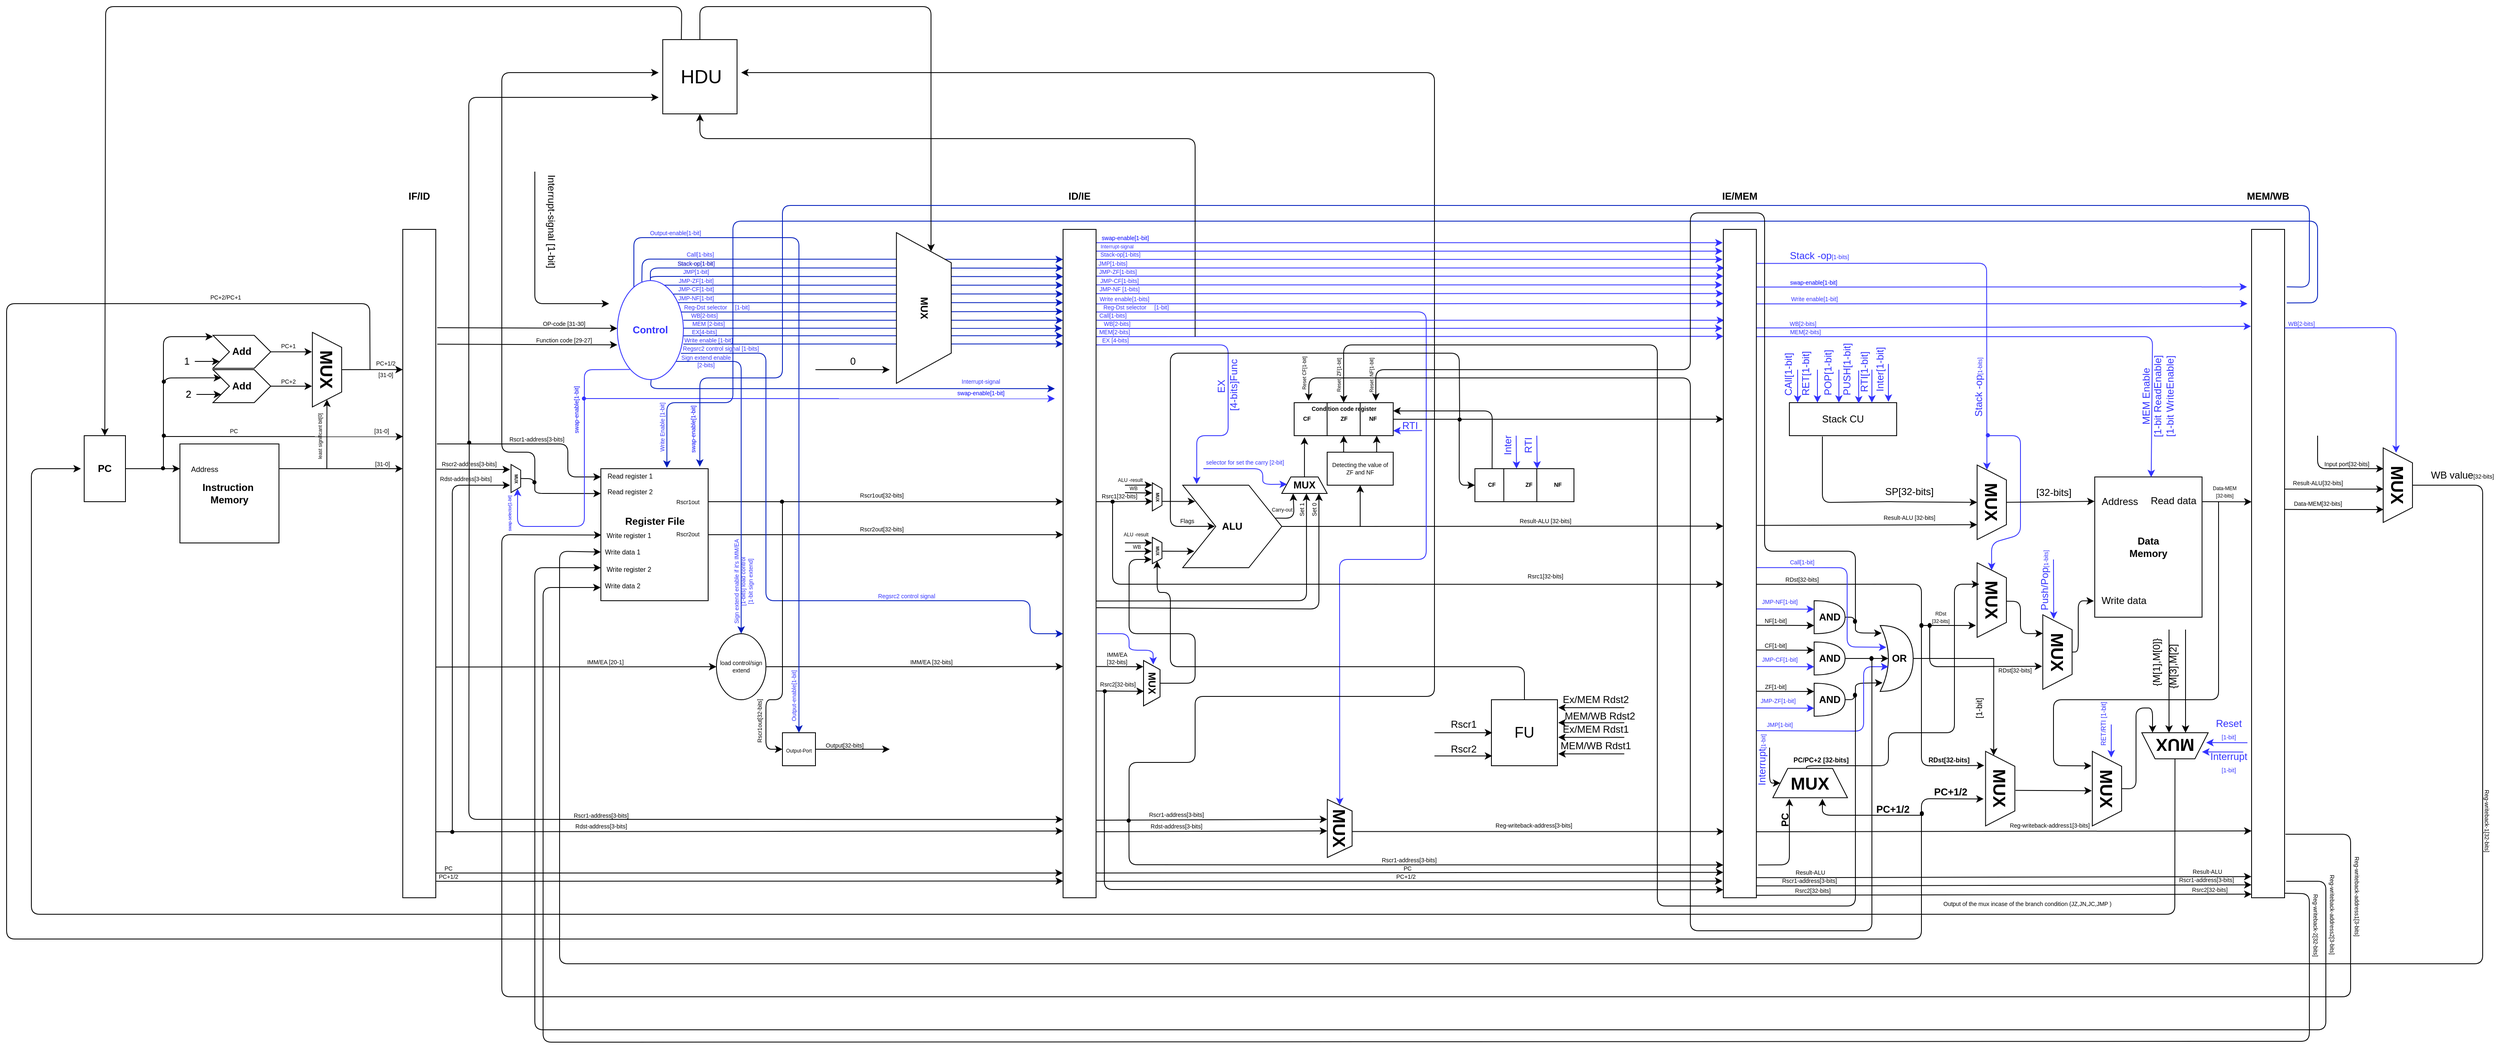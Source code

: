 <mxfile version="13.0.3" type="device"><diagram id="1rv1xOvbKvWyrppsMtNo" name="Page-1"><mxGraphModel dx="588" dy="352" grid="1" gridSize="10" guides="1" tooltips="1" connect="1" arrows="1" fold="1" page="1" pageScale="1" pageWidth="3300" pageHeight="4681" background="#ffffff" math="0" shadow="0"><root><mxCell id="0"/><mxCell id="1" parent="0"/><mxCell id="4u6Bk__YJ9N9gN4nhSER-332" value="" style="endArrow=classic;html=1;fontSize=7;entryX=0;entryY=0.752;entryDx=0;entryDy=0;entryPerimeter=0;" parent="1" source="T4Knhte3SUwD-FYIo6XV-90" edge="1"><mxGeometry width="50" height="50" relative="1" as="geometry"><mxPoint x="720" y="1900" as="sourcePoint"/><mxPoint x="1440" y="2345.12" as="targetPoint"/><Array as="points"><mxPoint x="720" y="2345"/></Array></mxGeometry></mxCell><mxCell id="O92rZ5ZvlTnGVv4ENgCI-20" value="" style="endArrow=classic;html=1;exitX=0.513;exitY=0.989;exitDx=0;exitDy=0;exitPerimeter=0;fillColor=#0050ef;strokeColor=#001DBC;" parent="1" source="4u6Bk__YJ9N9gN4nhSER-43" edge="1"><mxGeometry width="50" height="50" relative="1" as="geometry"><mxPoint x="940" y="1853" as="sourcePoint"/><mxPoint x="1430" y="1823" as="targetPoint"/><Array as="points"><mxPoint x="940" y="1823"/></Array></mxGeometry></mxCell><mxCell id="JGrU1U19Wn6LMI07_7Y3-49" value="" style="endArrow=classic;html=1;strokeColor=#000000;fontColor=#0000FF;exitX=0.353;exitY=0.313;exitDx=0;exitDy=0;exitPerimeter=0;entryX=0;entryY=0.951;entryDx=0;entryDy=0;entryPerimeter=0;" parent="1" target="4u6Bk__YJ9N9gN4nhSER-31" edge="1"><mxGeometry width="50" height="50" relative="1" as="geometry"><mxPoint x="1519.765" y="2346.565" as="sourcePoint"/><mxPoint x="2230" y="2400" as="targetPoint"/><Array as="points"><mxPoint x="1520" y="2400"/></Array></mxGeometry></mxCell><mxCell id="joF-WAlRbkqWNDi0a5-E-44" value="Call[1-bits]" style="text;html=1;align=center;verticalAlign=middle;resizable=0;points=[];autosize=1;fontSize=7;fontColor=#3333FF;" parent="1" vertex="1"><mxGeometry x="975.0" y="1656.41" width="50" height="10" as="geometry"/></mxCell><mxCell id="joF-WAlRbkqWNDi0a5-E-45" value="" style="endArrow=classic;html=1;fontSize=7;entryX=0;entryY=0.07;entryDx=0;entryDy=0;entryPerimeter=0;exitX=0.371;exitY=0.014;exitDx=0;exitDy=0;exitPerimeter=0;fillColor=#0050ef;strokeColor=#001DBC;" parent="1" source="4u6Bk__YJ9N9gN4nhSER-43" edge="1"><mxGeometry width="50" height="50" relative="1" as="geometry"><mxPoint x="880" y="1710" as="sourcePoint"/><mxPoint x="1440.0" y="1666.39" as="targetPoint"/><Array as="points"><mxPoint x="930" y="1666"/></Array></mxGeometry></mxCell><mxCell id="joF-WAlRbkqWNDi0a5-E-1" value="" style="rounded=0;whiteSpace=wrap;html=1;" parent="1" vertex="1"><mxGeometry x="880" y="1920" width="130" height="160" as="geometry"/></mxCell><mxCell id="djSDpx1OMvx2S-5FDEnU-72" value="&lt;b style=&quot;white-space: normal&quot;&gt;Data&lt;br&gt;Memory&lt;/b&gt;" style="rounded=0;whiteSpace=wrap;html=1;" parent="1" vertex="1"><mxGeometry x="2690" y="1930" width="130" height="170" as="geometry"/></mxCell><mxCell id="4u6Bk__YJ9N9gN4nhSER-208" value="" style="rounded=0;whiteSpace=wrap;html=1;" parent="1" vertex="1"><mxGeometry x="1720" y="1840" width="120" height="40" as="geometry"/></mxCell><mxCell id="4u6Bk__YJ9N9gN4nhSER-4" value="&lt;b&gt;PC&lt;/b&gt;" style="rounded=0;whiteSpace=wrap;html=1;" parent="1" vertex="1"><mxGeometry x="254" y="1880" width="50" height="80" as="geometry"/></mxCell><mxCell id="4u6Bk__YJ9N9gN4nhSER-5" value="&lt;b&gt;Instruction&amp;nbsp;&lt;br&gt;Memory&lt;/b&gt;" style="whiteSpace=wrap;html=1;aspect=fixed;" parent="1" vertex="1"><mxGeometry x="370" y="1890" width="120" height="120" as="geometry"/></mxCell><mxCell id="4u6Bk__YJ9N9gN4nhSER-8" value="" style="endArrow=classic;html=1;entryX=0;entryY=0.25;entryDx=0;entryDy=0;exitX=1;exitY=0.5;exitDx=0;exitDy=0;" parent="1" source="4u6Bk__YJ9N9gN4nhSER-4" target="4u6Bk__YJ9N9gN4nhSER-5" edge="1"><mxGeometry width="50" height="50" relative="1" as="geometry"><mxPoint x="340" y="1920" as="sourcePoint"/><mxPoint x="390" y="1870" as="targetPoint"/></mxGeometry></mxCell><mxCell id="4u6Bk__YJ9N9gN4nhSER-9" value="&lt;font style=&quot;font-size: 9px&quot;&gt;Address&lt;/font&gt;" style="text;html=1;strokeColor=none;fillColor=none;align=center;verticalAlign=middle;whiteSpace=wrap;rounded=0;" parent="1" vertex="1"><mxGeometry x="380" y="1912.5" width="40" height="15" as="geometry"/></mxCell><mxCell id="4u6Bk__YJ9N9gN4nhSER-11" value="&lt;b&gt;Add&lt;/b&gt;" style="shape=step;perimeter=stepPerimeter;whiteSpace=wrap;html=1;fixedSize=1;" parent="1" vertex="1"><mxGeometry x="410" y="1800" width="70" height="40" as="geometry"/></mxCell><mxCell id="4u6Bk__YJ9N9gN4nhSER-13" value="2" style="text;html=1;align=center;verticalAlign=middle;resizable=0;points=[];autosize=1;" parent="1" vertex="1"><mxGeometry x="370" y="1820" width="20" height="20" as="geometry"/></mxCell><mxCell id="4u6Bk__YJ9N9gN4nhSER-14" value="" style="endArrow=classic;html=1;" parent="1" edge="1"><mxGeometry width="50" height="50" relative="1" as="geometry"><mxPoint x="390" y="1830" as="sourcePoint"/><mxPoint x="420" y="1830" as="targetPoint"/></mxGeometry></mxCell><mxCell id="4u6Bk__YJ9N9gN4nhSER-16" value="" style="endArrow=classic;html=1;entryX=0.142;entryY=0.248;entryDx=0;entryDy=0;entryPerimeter=0;" parent="1" target="4u6Bk__YJ9N9gN4nhSER-11" edge="1"><mxGeometry width="50" height="50" relative="1" as="geometry"><mxPoint x="350" y="1920" as="sourcePoint"/><mxPoint x="418.82" y="1810.08" as="targetPoint"/><Array as="points"><mxPoint x="350" y="1810"/></Array></mxGeometry></mxCell><mxCell id="4u6Bk__YJ9N9gN4nhSER-18" value="" style="rounded=0;whiteSpace=wrap;html=1;" parent="1" vertex="1"><mxGeometry x="640" y="1630" width="40" height="810" as="geometry"/></mxCell><mxCell id="4u6Bk__YJ9N9gN4nhSER-19" value="" style="endArrow=classic;html=1;exitX=0.5;exitY=0;exitDx=0;exitDy=0;" parent="1" source="JGrU1U19Wn6LMI07_7Y3-12" edge="1"><mxGeometry width="50" height="50" relative="1" as="geometry"><mxPoint x="580" y="1800" as="sourcePoint"/><mxPoint x="640" y="1799.92" as="targetPoint"/></mxGeometry></mxCell><mxCell id="4u6Bk__YJ9N9gN4nhSER-24" value="&lt;b&gt;IF/ID&lt;/b&gt;" style="text;html=1;strokeColor=none;fillColor=none;align=center;verticalAlign=middle;whiteSpace=wrap;rounded=0;" parent="1" vertex="1"><mxGeometry x="640" y="1580" width="40" height="20" as="geometry"/></mxCell><mxCell id="4u6Bk__YJ9N9gN4nhSER-32" value="" style="rounded=0;whiteSpace=wrap;html=1;" parent="1" vertex="1"><mxGeometry x="2880" y="1630" width="40" height="810" as="geometry"/></mxCell><mxCell id="4u6Bk__YJ9N9gN4nhSER-38" value="&lt;b&gt;ALU&lt;/b&gt;" style="shape=step;perimeter=stepPerimeter;whiteSpace=wrap;html=1;fixedSize=1;size=40;align=center;" parent="1" vertex="1"><mxGeometry x="1585" y="1940" width="120" height="100" as="geometry"/></mxCell><mxCell id="4u6Bk__YJ9N9gN4nhSER-44" value="&lt;b&gt;ID/IE&lt;/b&gt;" style="text;html=1;strokeColor=none;fillColor=none;align=center;verticalAlign=middle;whiteSpace=wrap;rounded=0;" parent="1" vertex="1"><mxGeometry x="1440" y="1580" width="40" height="20" as="geometry"/></mxCell><mxCell id="4u6Bk__YJ9N9gN4nhSER-49" value="PC+1/2" style="text;html=1;align=center;verticalAlign=middle;resizable=0;points=[];autosize=1;fontSize=7;" parent="1" vertex="1"><mxGeometry x="675" y="2410" width="40" height="10" as="geometry"/></mxCell><mxCell id="4u6Bk__YJ9N9gN4nhSER-50" value="PC" style="text;html=1;align=center;verticalAlign=middle;resizable=0;points=[];autosize=1;fontSize=7;" parent="1" vertex="1"><mxGeometry x="680" y="2400" width="30" height="10" as="geometry"/></mxCell><mxCell id="4u6Bk__YJ9N9gN4nhSER-51" value="PC+1/2" style="text;html=1;align=center;verticalAlign=middle;resizable=0;points=[];autosize=1;fontSize=7;" parent="1" vertex="1"><mxGeometry x="1835" y="2410" width="40" height="10" as="geometry"/></mxCell><mxCell id="4u6Bk__YJ9N9gN4nhSER-52" value="PC" style="text;html=1;align=center;verticalAlign=middle;resizable=0;points=[];autosize=1;fontSize=7;" parent="1" vertex="1"><mxGeometry x="1842" y="2400" width="30" height="10" as="geometry"/></mxCell><mxCell id="4u6Bk__YJ9N9gN4nhSER-59" value="EX[4-bits]" style="text;html=1;align=center;verticalAlign=middle;resizable=0;points=[];autosize=1;fontSize=7;fontColor=#3333FF;" parent="1" vertex="1"><mxGeometry x="980" y="1750" width="50" height="10" as="geometry"/></mxCell><mxCell id="4u6Bk__YJ9N9gN4nhSER-60" value="&lt;b&gt;IE/MEM&lt;/b&gt;" style="text;html=1;strokeColor=none;fillColor=none;align=center;verticalAlign=middle;whiteSpace=wrap;rounded=0;" parent="1" vertex="1"><mxGeometry x="2240" y="1580" width="40" height="20" as="geometry"/></mxCell><mxCell id="4u6Bk__YJ9N9gN4nhSER-61" value="&lt;b&gt;MEM/WB&lt;/b&gt;" style="text;html=1;strokeColor=none;fillColor=none;align=center;verticalAlign=middle;whiteSpace=wrap;rounded=0;" parent="1" vertex="1"><mxGeometry x="2880" y="1580" width="40" height="20" as="geometry"/></mxCell><mxCell id="4u6Bk__YJ9N9gN4nhSER-62" value="MEM [2-bits]" style="text;html=1;align=center;verticalAlign=middle;resizable=0;points=[];autosize=1;fontSize=7;fontColor=#3333FF;" parent="1" vertex="1"><mxGeometry x="980" y="1740" width="60" height="10" as="geometry"/></mxCell><mxCell id="4u6Bk__YJ9N9gN4nhSER-63" value="WB[2-bits]" style="text;html=1;align=center;verticalAlign=middle;resizable=0;points=[];autosize=1;fontSize=7;fontColor=#3333FF;" parent="1" vertex="1"><mxGeometry x="980" y="1730" width="50" height="10" as="geometry"/></mxCell><mxCell id="4u6Bk__YJ9N9gN4nhSER-71" value="WB[2-bits]" style="text;html=1;align=center;verticalAlign=middle;resizable=0;points=[];autosize=1;fontSize=7;fontColor=#3333FF;" parent="1" vertex="1"><mxGeometry x="1480" y="1740" width="50" height="10" as="geometry"/></mxCell><mxCell id="4u6Bk__YJ9N9gN4nhSER-72" value="MEM[2-bits]" style="text;html=1;align=center;verticalAlign=middle;resizable=0;points=[];autosize=1;fontSize=7;fontColor=#3333FF;" parent="1" vertex="1"><mxGeometry x="1472" y="1750" width="60" height="10" as="geometry"/></mxCell><mxCell id="4u6Bk__YJ9N9gN4nhSER-74" value="WB[2-bits]" style="text;html=1;align=center;verticalAlign=middle;resizable=0;points=[];autosize=1;fontSize=7;fontColor=#3333FF;" parent="1" vertex="1"><mxGeometry x="2311" y="1740" width="50" height="10" as="geometry"/></mxCell><mxCell id="4u6Bk__YJ9N9gN4nhSER-77" value="OP-code [31-30]" style="text;html=1;align=center;verticalAlign=middle;resizable=0;points=[];autosize=1;fontSize=7;" parent="1" vertex="1"><mxGeometry x="800" y="1740" width="70" height="10" as="geometry"/></mxCell><mxCell id="4u6Bk__YJ9N9gN4nhSER-92" value="" style="endArrow=classic;html=1;fontSize=7;exitX=0.999;exitY=0.481;exitDx=0;exitDy=0;exitPerimeter=0;entryX=-0.032;entryY=0.148;entryDx=0;entryDy=0;entryPerimeter=0;fillColor=#0050ef;strokeColor=#001DBC;" parent="1" source="4u6Bk__YJ9N9gN4nhSER-43" target="4u6Bk__YJ9N9gN4nhSER-30" edge="1"><mxGeometry width="50" height="50" relative="1" as="geometry"><mxPoint x="862" y="1750" as="sourcePoint"/><mxPoint x="1430" y="1750" as="targetPoint"/></mxGeometry></mxCell><mxCell id="4u6Bk__YJ9N9gN4nhSER-93" value="" style="endArrow=classic;html=1;fontSize=7;entryX=0;entryY=0.159;entryDx=0;entryDy=0;entryPerimeter=0;fillColor=#0050ef;strokeColor=#001DBC;" parent="1" target="4u6Bk__YJ9N9gN4nhSER-30" edge="1"><mxGeometry width="50" height="50" relative="1" as="geometry"><mxPoint x="980" y="1759" as="sourcePoint"/><mxPoint x="1430" y="1759" as="targetPoint"/></mxGeometry></mxCell><mxCell id="4u6Bk__YJ9N9gN4nhSER-94" value="" style="endArrow=classic;html=1;fontSize=7;entryX=0;entryY=0.136;entryDx=0;entryDy=0;entryPerimeter=0;exitX=1;exitY=0.401;exitDx=0;exitDy=0;exitPerimeter=0;fillColor=#0050ef;strokeColor=#001DBC;" parent="1" source="4u6Bk__YJ9N9gN4nhSER-43" target="4u6Bk__YJ9N9gN4nhSER-30" edge="1"><mxGeometry width="50" height="50" relative="1" as="geometry"><mxPoint x="1010" y="1740" as="sourcePoint"/><mxPoint x="1430" y="1740" as="targetPoint"/></mxGeometry></mxCell><mxCell id="4u6Bk__YJ9N9gN4nhSER-96" value="" style="endArrow=classic;html=1;fontSize=7;exitX=1.043;exitY=0.147;exitDx=0;exitDy=0;entryX=0;entryY=0.483;entryDx=0;entryDy=0;entryPerimeter=0;exitPerimeter=0;" parent="1" source="4u6Bk__YJ9N9gN4nhSER-18" target="4u6Bk__YJ9N9gN4nhSER-43" edge="1"><mxGeometry width="50" height="50" relative="1" as="geometry"><mxPoint x="720" y="1780" as="sourcePoint"/><mxPoint x="770" y="1730" as="targetPoint"/></mxGeometry></mxCell><mxCell id="4u6Bk__YJ9N9gN4nhSER-97" value="" style="endArrow=classic;html=1;fontSize=7;entryX=-0.008;entryY=0.963;entryDx=0;entryDy=0;entryPerimeter=0;" parent="1" target="4u6Bk__YJ9N9gN4nhSER-30" edge="1"><mxGeometry width="50" height="50" relative="1" as="geometry"><mxPoint x="680" y="2410" as="sourcePoint"/><mxPoint x="1430" y="2410" as="targetPoint"/></mxGeometry></mxCell><mxCell id="4u6Bk__YJ9N9gN4nhSER-98" value="" style="endArrow=classic;html=1;fontSize=7;entryX=0;entryY=0.975;entryDx=0;entryDy=0;entryPerimeter=0;" parent="1" target="4u6Bk__YJ9N9gN4nhSER-30" edge="1"><mxGeometry width="50" height="50" relative="1" as="geometry"><mxPoint x="680" y="2420" as="sourcePoint"/><mxPoint x="1430" y="2420" as="targetPoint"/></mxGeometry></mxCell><mxCell id="4u6Bk__YJ9N9gN4nhSER-101" value="" style="endArrow=classic;html=1;fontSize=7;entryX=0;entryY=0.962;entryDx=0;entryDy=0;entryPerimeter=0;" parent="1" target="4u6Bk__YJ9N9gN4nhSER-31" edge="1"><mxGeometry width="50" height="50" relative="1" as="geometry"><mxPoint x="1480" y="2410" as="sourcePoint"/><mxPoint x="2230" y="2409" as="targetPoint"/></mxGeometry></mxCell><mxCell id="4u6Bk__YJ9N9gN4nhSER-102" value="" style="endArrow=classic;html=1;fontSize=7;entryX=-0.028;entryY=0.975;entryDx=0;entryDy=0;entryPerimeter=0;" parent="1" target="4u6Bk__YJ9N9gN4nhSER-31" edge="1"><mxGeometry width="50" height="50" relative="1" as="geometry"><mxPoint x="1480" y="2420" as="sourcePoint"/><mxPoint x="2230" y="2420" as="targetPoint"/></mxGeometry></mxCell><mxCell id="4u6Bk__YJ9N9gN4nhSER-103" value="" style="endArrow=classic;html=1;fontSize=7;entryX=-0.025;entryY=0.148;entryDx=0;entryDy=0;entryPerimeter=0;strokeColor=#3333FF;" parent="1" target="4u6Bk__YJ9N9gN4nhSER-31" edge="1"><mxGeometry width="50" height="50" relative="1" as="geometry"><mxPoint x="1480" y="1750.0" as="sourcePoint"/><mxPoint x="2234" y="1750" as="targetPoint"/></mxGeometry></mxCell><mxCell id="4u6Bk__YJ9N9gN4nhSER-104" value="" style="endArrow=classic;html=1;fontSize=7;entryX=0;entryY=0.16;entryDx=0;entryDy=0;entryPerimeter=0;strokeColor=#3333FF;" parent="1" target="4u6Bk__YJ9N9gN4nhSER-31" edge="1"><mxGeometry width="50" height="50" relative="1" as="geometry"><mxPoint x="1480" y="1760" as="sourcePoint"/><mxPoint x="2230" y="1760" as="targetPoint"/></mxGeometry></mxCell><mxCell id="4u6Bk__YJ9N9gN4nhSER-106" value="" style="endArrow=classic;html=1;fontSize=7;entryX=0.141;entryY=-0.012;entryDx=0;entryDy=0;entryPerimeter=0;strokeColor=#3333FF;" parent="1" target="4u6Bk__YJ9N9gN4nhSER-38" edge="1"><mxGeometry width="50" height="50" relative="1" as="geometry"><mxPoint x="1480" y="1770" as="sourcePoint"/><mxPoint x="1590" y="1930" as="targetPoint"/><Array as="points"><mxPoint x="1640" y="1770"/><mxPoint x="1640" y="1880"/><mxPoint x="1602" y="1880"/></Array></mxGeometry></mxCell><mxCell id="4u6Bk__YJ9N9gN4nhSER-107" value="EX [4-bits]" style="text;html=1;align=center;verticalAlign=middle;resizable=0;points=[];autosize=1;fontSize=7;fontColor=#3333FF;" parent="1" vertex="1"><mxGeometry x="1477.84" y="1760" width="50" height="10" as="geometry"/></mxCell><mxCell id="4u6Bk__YJ9N9gN4nhSER-109" value="" style="endArrow=classic;html=1;fontSize=7;entryX=-0.015;entryY=0.145;entryDx=0;entryDy=0;entryPerimeter=0;fontColor=#3333FF;strokeColor=#3333FF;" parent="1" target="4u6Bk__YJ9N9gN4nhSER-32" edge="1"><mxGeometry width="50" height="50" relative="1" as="geometry"><mxPoint x="2280" y="1749.43" as="sourcePoint"/><mxPoint x="2870" y="1748" as="targetPoint"/></mxGeometry></mxCell><mxCell id="4u6Bk__YJ9N9gN4nhSER-111" value="" style="endArrow=classic;html=1;fontSize=7;entryX=0.526;entryY=0.002;entryDx=0;entryDy=0;entryPerimeter=0;fontColor=#3333FF;strokeColor=#3333FF;" parent="1" target="djSDpx1OMvx2S-5FDEnU-72" edge="1"><mxGeometry width="50" height="50" relative="1" as="geometry"><mxPoint x="2280" y="1760.0" as="sourcePoint"/><mxPoint x="2690" y="1920" as="targetPoint"/><Array as="points"><mxPoint x="2760" y="1760"/></Array></mxGeometry></mxCell><mxCell id="4u6Bk__YJ9N9gN4nhSER-112" value="MEM[2-bits]" style="text;html=1;align=center;verticalAlign=middle;resizable=0;points=[];autosize=1;fontSize=7;fontColor=#3333FF;" parent="1" vertex="1"><mxGeometry x="2309" y="1750" width="60" height="10" as="geometry"/></mxCell><mxCell id="4u6Bk__YJ9N9gN4nhSER-113" value="" style="endArrow=classic;html=1;fontSize=7;entryX=0.065;entryY=0.56;entryDx=0;entryDy=0;entryPerimeter=0;strokeColor=#3333FF;" parent="1" target="4u6Bk__YJ9N9gN4nhSER-241" edge="1"><mxGeometry width="50" height="50" relative="1" as="geometry"><mxPoint x="2920" y="1749.43" as="sourcePoint"/><mxPoint x="3040" y="1890" as="targetPoint"/><Array as="points"><mxPoint x="3055" y="1749"/></Array></mxGeometry></mxCell><mxCell id="4u6Bk__YJ9N9gN4nhSER-114" value="WB[2-bits]" style="text;html=1;align=center;verticalAlign=middle;resizable=0;points=[];autosize=1;fontSize=7;fontColor=#3333FF;" parent="1" vertex="1"><mxGeometry x="2915" y="1740" width="50" height="10" as="geometry"/></mxCell><mxCell id="4u6Bk__YJ9N9gN4nhSER-116" value="&lt;b&gt;&lt;font style=&quot;font-size: 12px&quot;&gt;AND&lt;/font&gt;&lt;/b&gt;" style="shape=or;whiteSpace=wrap;html=1;fontSize=7;" parent="1" vertex="1"><mxGeometry x="2350" y="2080" width="37.5" height="40" as="geometry"/></mxCell><mxCell id="4u6Bk__YJ9N9gN4nhSER-117" value="" style="endArrow=classic;html=1;fontSize=7;exitX=1;exitY=0.25;exitDx=0;exitDy=0;entryX=0;entryY=0.358;entryDx=0;entryDy=0;entryPerimeter=0;" parent="1" source="4u6Bk__YJ9N9gN4nhSER-5" target="4u6Bk__YJ9N9gN4nhSER-18" edge="1"><mxGeometry width="50" height="50" relative="1" as="geometry"><mxPoint x="610" y="1920" as="sourcePoint"/><mxPoint x="630" y="1920" as="targetPoint"/></mxGeometry></mxCell><mxCell id="4u6Bk__YJ9N9gN4nhSER-132" value="Input port[32-bits]" style="text;html=1;align=center;verticalAlign=middle;resizable=0;points=[];autosize=1;fontSize=7;" parent="1" vertex="1"><mxGeometry x="2960" y="1910" width="70" height="10" as="geometry"/></mxCell><mxCell id="4u6Bk__YJ9N9gN4nhSER-133" value="" style="endArrow=classic;html=1;fontSize=7;entryX=0.279;entryY=0.985;entryDx=0;entryDy=0;entryPerimeter=0;" parent="1" target="4u6Bk__YJ9N9gN4nhSER-241" edge="1"><mxGeometry width="50" height="50" relative="1" as="geometry"><mxPoint x="2960" y="1880" as="sourcePoint"/><mxPoint x="3020" y="1920" as="targetPoint"/><Array as="points"><mxPoint x="2960" y="1920"/></Array></mxGeometry></mxCell><mxCell id="4u6Bk__YJ9N9gN4nhSER-134" value="&lt;b&gt;&lt;font style=&quot;font-size: 12px&quot;&gt;AND&lt;/font&gt;&lt;/b&gt;" style="shape=or;whiteSpace=wrap;html=1;fontSize=7;" parent="1" vertex="1"><mxGeometry x="2350" y="2130" width="37.5" height="40" as="geometry"/></mxCell><mxCell id="4u6Bk__YJ9N9gN4nhSER-135" value="&lt;b&gt;&lt;font style=&quot;font-size: 12px&quot;&gt;AND&lt;/font&gt;&lt;/b&gt;" style="shape=or;whiteSpace=wrap;html=1;fontSize=7;" parent="1" vertex="1"><mxGeometry x="2350" y="2180" width="37.5" height="40" as="geometry"/></mxCell><mxCell id="4u6Bk__YJ9N9gN4nhSER-187" style="edgeStyle=orthogonalEdgeStyle;rounded=0;orthogonalLoop=1;jettySize=auto;html=1;fontSize=7;entryX=0;entryY=0.75;entryDx=0;entryDy=0;" parent="1" source="4u6Bk__YJ9N9gN4nhSER-136" target="4u6Bk__YJ9N9gN4nhSER-186" edge="1"><mxGeometry relative="1" as="geometry"><mxPoint x="2560" y="2150" as="targetPoint"/></mxGeometry></mxCell><mxCell id="4u6Bk__YJ9N9gN4nhSER-136" value="&lt;b&gt;&lt;font style=&quot;font-size: 12px&quot;&gt;&amp;nbsp; OR&lt;/font&gt;&lt;/b&gt;" style="shape=xor;whiteSpace=wrap;html=1;fontSize=7;" parent="1" vertex="1"><mxGeometry x="2430" y="2110" width="40" height="80" as="geometry"/></mxCell><mxCell id="4u6Bk__YJ9N9gN4nhSER-137" value="" style="endArrow=classic;html=1;fontSize=7;entryX=0.043;entryY=0.116;entryDx=0;entryDy=0;entryPerimeter=0;exitX=1;exitY=0.5;exitDx=0;exitDy=0;exitPerimeter=0;" parent="1" source="4u6Bk__YJ9N9gN4nhSER-116" target="4u6Bk__YJ9N9gN4nhSER-136" edge="1"><mxGeometry width="50" height="50" relative="1" as="geometry"><mxPoint x="2390" y="2100" as="sourcePoint"/><mxPoint x="2430" y="2080" as="targetPoint"/><Array as="points"><mxPoint x="2400" y="2100"/><mxPoint x="2400" y="2119"/></Array></mxGeometry></mxCell><mxCell id="4u6Bk__YJ9N9gN4nhSER-138" value="" style="endArrow=classic;html=1;fontSize=7;exitX=1;exitY=0.5;exitDx=0;exitDy=0;exitPerimeter=0;entryX=0.25;entryY=0.5;entryDx=0;entryDy=0;entryPerimeter=0;" parent="1" source="4u6Bk__YJ9N9gN4nhSER-134" target="4u6Bk__YJ9N9gN4nhSER-136" edge="1"><mxGeometry width="50" height="50" relative="1" as="geometry"><mxPoint x="2380" y="2180" as="sourcePoint"/><mxPoint x="2430" y="2130" as="targetPoint"/></mxGeometry></mxCell><mxCell id="4u6Bk__YJ9N9gN4nhSER-139" value="" style="endArrow=classic;html=1;fontSize=7;exitX=1;exitY=0.5;exitDx=0;exitDy=0;exitPerimeter=0;entryX=0.072;entryY=0.869;entryDx=0;entryDy=0;entryPerimeter=0;" parent="1" target="4u6Bk__YJ9N9gN4nhSER-136" edge="1"><mxGeometry width="50" height="50" relative="1" as="geometry"><mxPoint x="2387.5" y="2199.86" as="sourcePoint"/><mxPoint x="2440" y="2199.86" as="targetPoint"/><Array as="points"><mxPoint x="2400" y="2200"/><mxPoint x="2400" y="2180"/></Array></mxGeometry></mxCell><mxCell id="4u6Bk__YJ9N9gN4nhSER-150" value="" style="endArrow=classic;html=1;fontSize=7;exitX=1.003;exitY=0.691;exitDx=0;exitDy=0;exitPerimeter=0;entryX=0;entryY=0.25;entryDx=0;entryDy=0;entryPerimeter=0;" parent="1" source="4u6Bk__YJ9N9gN4nhSER-31" target="4u6Bk__YJ9N9gN4nhSER-135" edge="1"><mxGeometry width="50" height="50" relative="1" as="geometry"><mxPoint x="2310" y="2190" as="sourcePoint"/><mxPoint x="2360" y="2180" as="targetPoint"/></mxGeometry></mxCell><mxCell id="4u6Bk__YJ9N9gN4nhSER-152" value="ZF[1-bit]" style="text;html=1;align=center;verticalAlign=middle;resizable=0;points=[];autosize=1;fontSize=7;" parent="1" vertex="1"><mxGeometry x="2283" y="2180" width="40" height="10" as="geometry"/></mxCell><mxCell id="4u6Bk__YJ9N9gN4nhSER-153" value="CF[1-bit]" style="text;html=1;align=center;verticalAlign=middle;resizable=0;points=[];autosize=1;fontSize=7;" parent="1" vertex="1"><mxGeometry x="2283" y="2130" width="40" height="10" as="geometry"/></mxCell><mxCell id="4u6Bk__YJ9N9gN4nhSER-154" value="" style="endArrow=classic;html=1;fontSize=7;exitX=1.003;exitY=0.691;exitDx=0;exitDy=0;exitPerimeter=0;entryX=0;entryY=0.25;entryDx=0;entryDy=0;entryPerimeter=0;" parent="1" target="4u6Bk__YJ9N9gN4nhSER-134" edge="1"><mxGeometry width="50" height="50" relative="1" as="geometry"><mxPoint x="2280.18" y="2139.71" as="sourcePoint"/><mxPoint x="2320.06" y="2140" as="targetPoint"/></mxGeometry></mxCell><mxCell id="4u6Bk__YJ9N9gN4nhSER-155" value="" style="endArrow=classic;html=1;fontSize=7;exitX=1.003;exitY=0.691;exitDx=0;exitDy=0;exitPerimeter=0;entryX=0;entryY=0.75;entryDx=0;entryDy=0;entryPerimeter=0;" parent="1" target="4u6Bk__YJ9N9gN4nhSER-116" edge="1"><mxGeometry width="50" height="50" relative="1" as="geometry"><mxPoint x="2280" y="2109.71" as="sourcePoint"/><mxPoint x="2319.88" y="2110" as="targetPoint"/></mxGeometry></mxCell><mxCell id="4u6Bk__YJ9N9gN4nhSER-156" value="NF[1-bit]" style="text;html=1;align=center;verticalAlign=middle;resizable=0;points=[];autosize=1;fontSize=7;" parent="1" vertex="1"><mxGeometry x="2283.0" y="2100" width="40" height="10" as="geometry"/></mxCell><mxCell id="4u6Bk__YJ9N9gN4nhSER-186" value="&lt;b&gt;&lt;font style=&quot;font-size: 21px&quot;&gt;MUX&lt;/font&gt;&lt;/b&gt;" style="shape=trapezoid;perimeter=trapezoidPerimeter;whiteSpace=wrap;html=1;rotation=90;" parent="1" vertex="1"><mxGeometry x="2530.25" y="2290" width="90.41" height="35.5" as="geometry"/></mxCell><mxCell id="4u6Bk__YJ9N9gN4nhSER-194" value="&lt;b&gt;&lt;font style=&quot;font-size: 8px&quot;&gt;RDst[32-bits]&lt;/font&gt;&lt;/b&gt;" style="text;html=1;align=center;verticalAlign=middle;resizable=0;points=[];autosize=1;fontSize=7;" parent="1" vertex="1"><mxGeometry x="2477.5" y="2268.25" width="70" height="10" as="geometry"/></mxCell><mxCell id="4u6Bk__YJ9N9gN4nhSER-197" value="" style="endArrow=classic;html=1;fontSize=7;exitX=1;exitY=0.346;exitDx=0;exitDy=0;exitPerimeter=0;entryX=0;entryY=0.6;entryDx=0;entryDy=0;entryPerimeter=0;" parent="1" target="4u6Bk__YJ9N9gN4nhSER-283" edge="1"><mxGeometry width="50" height="50" relative="1" as="geometry"><mxPoint x="681.33" y="1889.94" as="sourcePoint"/><mxPoint x="870" y="1930" as="targetPoint"/><Array as="points"><mxPoint x="840" y="1890"/><mxPoint x="840" y="1930"/></Array></mxGeometry></mxCell><mxCell id="4u6Bk__YJ9N9gN4nhSER-198" value="" style="endArrow=classic;startArrow=none;html=1;fontSize=7;startFill=0;exitX=0.5;exitY=0;exitDx=0;exitDy=0;" parent="1" source="T4Knhte3SUwD-FYIo6XV-39" edge="1"><mxGeometry width="50" height="50" relative="1" as="geometry"><mxPoint x="2800" y="2320" as="sourcePoint"/><mxPoint x="250" y="1920" as="targetPoint"/><Array as="points"><mxPoint x="2787" y="2460"/><mxPoint x="2160" y="2460"/><mxPoint x="190" y="2460"/><mxPoint x="190" y="1920"/></Array></mxGeometry></mxCell><mxCell id="4u6Bk__YJ9N9gN4nhSER-202" value="&lt;b&gt;&lt;font style=&quot;font-size: 12px&quot;&gt;PC+1/2&lt;/font&gt;&lt;/b&gt;" style="text;html=1;align=center;verticalAlign=middle;resizable=0;points=[];autosize=1;fontSize=7;" parent="1" vertex="1"><mxGeometry x="2485" y="2302.25" width="60" height="20" as="geometry"/></mxCell><mxCell id="4u6Bk__YJ9N9gN4nhSER-203" value="" style="endArrow=classic;html=1;fontSize=7;entryX=0.008;entryY=0.31;entryDx=0;entryDy=0;entryPerimeter=0;" parent="1" target="4u6Bk__YJ9N9gN4nhSER-18" edge="1"><mxGeometry width="50" height="50" relative="1" as="geometry"><mxPoint x="350" y="1881" as="sourcePoint"/><mxPoint x="870" y="1850" as="targetPoint"/></mxGeometry></mxCell><mxCell id="4u6Bk__YJ9N9gN4nhSER-204" value="PC" style="text;html=1;align=center;verticalAlign=middle;resizable=0;points=[];autosize=1;fontSize=7;" parent="1" vertex="1"><mxGeometry x="420" y="1870" width="30" height="10" as="geometry"/></mxCell><mxCell id="4u6Bk__YJ9N9gN4nhSER-205" value="PC+1/2" style="text;html=1;align=center;verticalAlign=middle;resizable=0;points=[];autosize=1;fontSize=7;" parent="1" vertex="1"><mxGeometry x="599" y="1788.41" width="40" height="10" as="geometry"/></mxCell><mxCell id="4u6Bk__YJ9N9gN4nhSER-207" value="PC+2/PC+1" style="text;html=1;align=center;verticalAlign=middle;resizable=0;points=[];autosize=1;fontSize=7;" parent="1" vertex="1"><mxGeometry x="400" y="1707.51" width="50" height="10" as="geometry"/></mxCell><mxCell id="4u6Bk__YJ9N9gN4nhSER-210" value="" style="endArrow=none;html=1;fontSize=7;entryX=0.333;entryY=0.002;entryDx=0;entryDy=0;entryPerimeter=0;" parent="1" edge="1"><mxGeometry width="50" height="50" relative="1" as="geometry"><mxPoint x="1800.04" y="1879.92" as="sourcePoint"/><mxPoint x="1800" y="1840" as="targetPoint"/></mxGeometry></mxCell><mxCell id="4u6Bk__YJ9N9gN4nhSER-211" value="&lt;b&gt; Condition code register&lt;/b&gt;" style="text;html=1;align=center;verticalAlign=middle;resizable=0;points=[];autosize=1;fontSize=7;" parent="1" vertex="1"><mxGeometry x="1730" y="1843" width="100" height="10" as="geometry"/></mxCell><mxCell id="4u6Bk__YJ9N9gN4nhSER-212" value="&lt;b&gt;CF&lt;/b&gt;" style="text;html=1;align=center;verticalAlign=middle;resizable=0;points=[];autosize=1;fontSize=7;" parent="1" vertex="1"><mxGeometry x="1720" y="1855" width="30" height="10" as="geometry"/></mxCell><mxCell id="4u6Bk__YJ9N9gN4nhSER-215" value="&lt;b&gt;ZF&lt;/b&gt;" style="text;html=1;align=center;verticalAlign=middle;resizable=0;points=[];autosize=1;fontSize=7;" parent="1" vertex="1"><mxGeometry x="1770" y="1855" width="20" height="10" as="geometry"/></mxCell><mxCell id="4u6Bk__YJ9N9gN4nhSER-216" value="&lt;b&gt;NF&lt;/b&gt;" style="text;html=1;align=center;verticalAlign=middle;resizable=0;points=[];autosize=1;fontSize=7;" parent="1" vertex="1"><mxGeometry x="1800" y="1855" width="30" height="10" as="geometry"/></mxCell><mxCell id="4u6Bk__YJ9N9gN4nhSER-218" value="" style="endArrow=classic;html=1;fontSize=7;exitX=1;exitY=0.5;exitDx=0;exitDy=0;entryX=0;entryY=0.444;entryDx=0;entryDy=0;entryPerimeter=0;" parent="1" source="4u6Bk__YJ9N9gN4nhSER-38" target="4u6Bk__YJ9N9gN4nhSER-31" edge="1"><mxGeometry width="50" height="50" relative="1" as="geometry"><mxPoint x="1690" y="2020" as="sourcePoint"/><mxPoint x="2220" y="1990" as="targetPoint"/><Array as="points"><mxPoint x="1719" y="1990"/></Array></mxGeometry></mxCell><mxCell id="4u6Bk__YJ9N9gN4nhSER-235" style="edgeStyle=orthogonalEdgeStyle;rounded=0;orthogonalLoop=1;jettySize=auto;html=1;fontSize=7;entryX=0.104;entryY=1.046;entryDx=0;entryDy=0;entryPerimeter=0;" parent="1" source="4u6Bk__YJ9N9gN4nhSER-220" target="4u6Bk__YJ9N9gN4nhSER-208" edge="1"><mxGeometry relative="1" as="geometry"><mxPoint x="1732.5" y="1890" as="targetPoint"/></mxGeometry></mxCell><mxCell id="4u6Bk__YJ9N9gN4nhSER-220" value="&lt;b&gt;&lt;font style=&quot;font-size: 12px&quot;&gt;MUX&lt;/font&gt;&lt;/b&gt;" style="shape=trapezoid;perimeter=trapezoidPerimeter;whiteSpace=wrap;html=1;rotation=0;" parent="1" vertex="1"><mxGeometry x="1705" y="1930" width="55" height="20" as="geometry"/></mxCell><mxCell id="4u6Bk__YJ9N9gN4nhSER-221" value="" style="endArrow=classic;html=1;fontSize=7;entryX=0.25;entryY=1;entryDx=0;entryDy=0;exitX=0.937;exitY=0.399;exitDx=0;exitDy=0;exitPerimeter=0;" parent="1" source="4u6Bk__YJ9N9gN4nhSER-38" target="4u6Bk__YJ9N9gN4nhSER-220" edge="1"><mxGeometry width="50" height="50" relative="1" as="geometry"><mxPoint x="1670" y="1980" as="sourcePoint"/><mxPoint x="1741.04" y="1959.44" as="targetPoint"/><Array as="points"><mxPoint x="1720" y="1980"/></Array></mxGeometry></mxCell><mxCell id="4u6Bk__YJ9N9gN4nhSER-222" value="&lt;font style=&quot;font-size: 6px&quot;&gt;Carry-out&lt;/font&gt;" style="text;html=1;align=center;verticalAlign=middle;resizable=0;points=[];autosize=1;fontSize=7;" parent="1" vertex="1"><mxGeometry x="1680" y="1964.5" width="50" height="10" as="geometry"/></mxCell><mxCell id="4u6Bk__YJ9N9gN4nhSER-224" value="" style="endArrow=classic;html=1;fontSize=7;entryX=0.417;entryY=1;entryDx=0;entryDy=0;entryPerimeter=0;exitX=1.005;exitY=0.566;exitDx=0;exitDy=0;exitPerimeter=0;" parent="1" source="4u6Bk__YJ9N9gN4nhSER-30" edge="1"><mxGeometry width="50" height="50" relative="1" as="geometry"><mxPoint x="1740" y="2090" as="sourcePoint"/><mxPoint x="1750.02" y="1950" as="targetPoint"/><Array as="points"><mxPoint x="1750" y="2090"/></Array></mxGeometry></mxCell><mxCell id="4u6Bk__YJ9N9gN4nhSER-225" value="" style="endArrow=classic;html=1;fontSize=7;entryX=0.417;entryY=1;entryDx=0;entryDy=0;entryPerimeter=0;exitX=1;exitY=0.556;exitDx=0;exitDy=0;exitPerimeter=0;" parent="1" source="4u6Bk__YJ9N9gN4nhSER-30" edge="1"><mxGeometry width="50" height="50" relative="1" as="geometry"><mxPoint x="1720" y="2080" as="sourcePoint"/><mxPoint x="1734.9" y="1950" as="targetPoint"/><Array as="points"><mxPoint x="1735" y="2080"/></Array></mxGeometry></mxCell><mxCell id="4u6Bk__YJ9N9gN4nhSER-226" value="Set 1" style="text;html=1;align=center;verticalAlign=middle;resizable=0;points=[];autosize=1;fontSize=7;rotation=-90;" parent="1" vertex="1"><mxGeometry x="1715" y="1965" width="30" height="10" as="geometry"/></mxCell><mxCell id="4u6Bk__YJ9N9gN4nhSER-227" value="Set 0" style="text;html=1;align=center;verticalAlign=middle;resizable=0;points=[];autosize=1;fontSize=7;rotation=-90;" parent="1" vertex="1"><mxGeometry x="1730" y="1965" width="30" height="10" as="geometry"/></mxCell><mxCell id="4u6Bk__YJ9N9gN4nhSER-228" value="" style="endArrow=classic;html=1;fontSize=7;entryX=0.072;entryY=0.445;entryDx=0;entryDy=0;entryPerimeter=0;fontColor=#3333FF;strokeColor=#3333FF;" parent="1" edge="1"><mxGeometry width="50" height="50" relative="1" as="geometry"><mxPoint x="1610" y="1920" as="sourcePoint"/><mxPoint x="1711.32" y="1938.9" as="targetPoint"/><Array as="points"><mxPoint x="1682" y="1920"/><mxPoint x="1682" y="1939"/></Array></mxGeometry></mxCell><mxCell id="4u6Bk__YJ9N9gN4nhSER-229" value="selector for set the carry [2-bit]" style="text;html=1;align=center;verticalAlign=middle;resizable=0;points=[];autosize=1;fontSize=7;fontColor=#3333FF;" parent="1" vertex="1"><mxGeometry x="1600" y="1907.5" width="120" height="10" as="geometry"/></mxCell><mxCell id="4u6Bk__YJ9N9gN4nhSER-236" value="" style="endArrow=none;html=1;fontSize=7;entryX=0.333;entryY=0.002;entryDx=0;entryDy=0;entryPerimeter=0;" parent="1" edge="1"><mxGeometry width="50" height="50" relative="1" as="geometry"><mxPoint x="1759.95" y="1880.0" as="sourcePoint"/><mxPoint x="1759.91" y="1840.08" as="targetPoint"/></mxGeometry></mxCell><mxCell id="4u6Bk__YJ9N9gN4nhSER-237" value="Result-ALU [32-bits]" style="text;html=1;align=center;verticalAlign=middle;resizable=0;points=[];autosize=1;fontSize=7;" parent="1" vertex="1"><mxGeometry x="1984" y="1978.5" width="80" height="10" as="geometry"/></mxCell><mxCell id="4u6Bk__YJ9N9gN4nhSER-239" value="" style="endArrow=classic;html=1;fontSize=7;entryX=0;entryY=0.986;entryDx=0;entryDy=0;entryPerimeter=0;" parent="1" edge="1"><mxGeometry width="50" height="50" relative="1" as="geometry"><mxPoint x="2280" y="2415.67" as="sourcePoint"/><mxPoint x="2879.88" y="2414.33" as="targetPoint"/></mxGeometry></mxCell><mxCell id="4u6Bk__YJ9N9gN4nhSER-240" value="Result-ALU" style="text;html=1;align=center;verticalAlign=middle;resizable=0;points=[];autosize=1;fontSize=7;" parent="1" vertex="1"><mxGeometry x="2320" y="2405" width="50" height="10" as="geometry"/></mxCell><mxCell id="4u6Bk__YJ9N9gN4nhSER-241" value="&lt;b&gt;&lt;font style=&quot;font-size: 21px&quot;&gt;MUX&lt;/font&gt;&lt;/b&gt;" style="shape=trapezoid;perimeter=trapezoidPerimeter;whiteSpace=wrap;html=1;rotation=90;" parent="1" vertex="1"><mxGeometry x="3012" y="1922.25" width="90.41" height="35.5" as="geometry"/></mxCell><mxCell id="4u6Bk__YJ9N9gN4nhSER-243" value="" style="endArrow=classic;html=1;fontSize=7;entryX=0.552;entryY=0.985;entryDx=0;entryDy=0;entryPerimeter=0;" parent="1" target="4u6Bk__YJ9N9gN4nhSER-241" edge="1"><mxGeometry width="50" height="50" relative="1" as="geometry"><mxPoint x="2920" y="1944.71" as="sourcePoint"/><mxPoint x="3020" y="1944.71" as="targetPoint"/></mxGeometry></mxCell><mxCell id="4u6Bk__YJ9N9gN4nhSER-244" value="Result-ALU[32-bits]" style="text;html=1;align=center;verticalAlign=middle;resizable=0;points=[];autosize=1;fontSize=7;" parent="1" vertex="1"><mxGeometry x="2920" y="1933" width="80" height="10" as="geometry"/></mxCell><mxCell id="4u6Bk__YJ9N9gN4nhSER-245" value="" style="endArrow=classic;html=1;fontSize=7;entryX=0.826;entryY=0.985;entryDx=0;entryDy=0;entryPerimeter=0;" parent="1" target="4u6Bk__YJ9N9gN4nhSER-241" edge="1"><mxGeometry width="50" height="50" relative="1" as="geometry"><mxPoint x="2920" y="1969.43" as="sourcePoint"/><mxPoint x="3020" y="1969.43" as="targetPoint"/></mxGeometry></mxCell><mxCell id="4u6Bk__YJ9N9gN4nhSER-246" value="Data-MEM[32-bits]" style="text;html=1;align=center;verticalAlign=middle;resizable=0;points=[];autosize=1;fontSize=7;" parent="1" vertex="1"><mxGeometry x="2920" y="1957.75" width="80" height="10" as="geometry"/></mxCell><mxCell id="4u6Bk__YJ9N9gN4nhSER-249" value="Rscr1out" style="text;html=1;align=center;verticalAlign=middle;resizable=0;points=[];autosize=1;fontSize=7;" parent="1" vertex="1"><mxGeometry x="960" y="1955.75" width="50" height="10" as="geometry"/></mxCell><mxCell id="4u6Bk__YJ9N9gN4nhSER-250" value="Rscr2out" style="text;html=1;align=center;verticalAlign=middle;resizable=0;points=[];autosize=1;fontSize=7;" parent="1" vertex="1"><mxGeometry x="960" y="1995" width="50" height="10" as="geometry"/></mxCell><mxCell id="4u6Bk__YJ9N9gN4nhSER-251" value="" style="endArrow=classic;html=1;fontSize=7;" parent="1" edge="1"><mxGeometry width="50" height="50" relative="1" as="geometry"><mxPoint x="1010" y="2000" as="sourcePoint"/><mxPoint x="1440" y="2000" as="targetPoint"/></mxGeometry></mxCell><mxCell id="4u6Bk__YJ9N9gN4nhSER-252" value="" style="endArrow=classic;html=1;fontSize=7;" parent="1" edge="1"><mxGeometry width="50" height="50" relative="1" as="geometry"><mxPoint x="1010" y="1960" as="sourcePoint"/><mxPoint x="1440" y="1960" as="targetPoint"/></mxGeometry></mxCell><mxCell id="4u6Bk__YJ9N9gN4nhSER-253" value="" style="endArrow=classic;html=1;fontSize=7;exitX=1.006;exitY=0.456;exitDx=0;exitDy=0;exitPerimeter=0;entryX=0.678;entryY=0.977;entryDx=0;entryDy=0;entryPerimeter=0;" parent="1" target="4u6Bk__YJ9N9gN4nhSER-289" edge="1"><mxGeometry width="50" height="50" relative="1" as="geometry"><mxPoint x="1480" y="2189.36" as="sourcePoint"/><mxPoint x="1561.44" y="2189.7" as="targetPoint"/></mxGeometry></mxCell><mxCell id="4u6Bk__YJ9N9gN4nhSER-254" value="" style="endArrow=classic;html=1;fontSize=7;exitX=1.021;exitY=0.456;exitDx=0;exitDy=0;exitPerimeter=0;entryX=0.659;entryY=0.972;entryDx=0;entryDy=0;entryPerimeter=0;" parent="1" target="J_n0-YOa4G56IStiHrvc-1" edge="1"><mxGeometry width="50" height="50" relative="1" as="geometry"><mxPoint x="1480" y="1960.0" as="sourcePoint"/><mxPoint x="1543.446" y="1959.784" as="targetPoint"/></mxGeometry></mxCell><mxCell id="4u6Bk__YJ9N9gN4nhSER-255" value="Rsrc1[32-bits]" style="text;html=1;align=center;verticalAlign=middle;resizable=0;points=[];autosize=1;fontSize=7;" parent="1" vertex="1"><mxGeometry x="1477.84" y="1949.36" width="60" height="10" as="geometry"/></mxCell><mxCell id="4u6Bk__YJ9N9gN4nhSER-256" value="Rsrc2[32-bits]" style="text;html=1;align=center;verticalAlign=middle;resizable=0;points=[];autosize=1;fontSize=7;" parent="1" vertex="1"><mxGeometry x="1476" y="2177.25" width="60" height="10" as="geometry"/></mxCell><mxCell id="4u6Bk__YJ9N9gN4nhSER-259" value="Flags" style="text;html=1;align=center;verticalAlign=middle;resizable=0;points=[];autosize=1;fontSize=7;" parent="1" vertex="1"><mxGeometry x="1575" y="1978.5" width="30" height="10" as="geometry"/></mxCell><mxCell id="4u6Bk__YJ9N9gN4nhSER-265" style="edgeStyle=orthogonalEdgeStyle;rounded=0;orthogonalLoop=1;jettySize=auto;html=1;entryX=0.5;entryY=1;entryDx=0;entryDy=0;fontSize=7;" parent="1" target="4u6Bk__YJ9N9gN4nhSER-208" edge="1"><mxGeometry relative="1" as="geometry"><mxPoint x="1780" y="1900" as="sourcePoint"/></mxGeometry></mxCell><mxCell id="4u6Bk__YJ9N9gN4nhSER-261" value="" style="endArrow=classic;html=1;fontSize=7;" parent="1" edge="1"><mxGeometry width="50" height="50" relative="1" as="geometry"><mxPoint x="1800" y="1990" as="sourcePoint"/><mxPoint x="1800" y="1940" as="targetPoint"/></mxGeometry></mxCell><mxCell id="4u6Bk__YJ9N9gN4nhSER-269" style="edgeStyle=orthogonalEdgeStyle;rounded=0;orthogonalLoop=1;jettySize=auto;html=1;entryX=0.5;entryY=1;entryDx=0;entryDy=0;fontSize=7;" parent="1" edge="1"><mxGeometry relative="1" as="geometry"><mxPoint x="1820" y="1900" as="sourcePoint"/><mxPoint x="1820" y="1880" as="targetPoint"/></mxGeometry></mxCell><mxCell id="4u6Bk__YJ9N9gN4nhSER-272" value="Detecting the value of ZF and NF" style="rounded=0;whiteSpace=wrap;html=1;labelBackgroundColor=none;fontSize=7;" parent="1" vertex="1"><mxGeometry x="1760" y="1900" width="80" height="40" as="geometry"/></mxCell><mxCell id="4u6Bk__YJ9N9gN4nhSER-274" value="" style="endArrow=classic;html=1;fontSize=7;entryX=0;entryY=0.867;entryDx=0;entryDy=0;entryPerimeter=0;exitX=0.5;exitY=0;exitDx=0;exitDy=0;" parent="1" source="4u6Bk__YJ9N9gN4nhSER-241" edge="1"><mxGeometry width="50" height="50" relative="1" as="geometry"><mxPoint x="3080" y="1940" as="sourcePoint"/><mxPoint x="880.0" y="2021.01" as="targetPoint"/><Array as="points"><mxPoint x="3160" y="1940"/><mxPoint x="3160" y="2520"/><mxPoint x="830" y="2520"/><mxPoint x="830" y="2020"/></Array></mxGeometry></mxCell><mxCell id="4u6Bk__YJ9N9gN4nhSER-278" value="Output of the mux incase of the branch condition (JZ,JN,JC,JMP )" style="text;html=1;align=center;verticalAlign=middle;resizable=0;points=[];autosize=1;fontSize=7;rotation=0;" parent="1" vertex="1"><mxGeometry x="2492.5" y="2443" width="230" height="10" as="geometry"/></mxCell><mxCell id="4u6Bk__YJ9N9gN4nhSER-282" value="&lt;h1 style=&quot;text-align: left&quot;&gt;&lt;span style=&quot;font-weight: normal&quot;&gt;&lt;font style=&quot;font-size: 8px&quot;&gt;Read register 2&lt;/font&gt;&lt;/span&gt;&lt;/h1&gt;" style="text;html=1;align=center;verticalAlign=middle;resizable=0;points=[];autosize=1;fontSize=7;" parent="1" vertex="1"><mxGeometry x="887" y="1943" width="56" height="6" as="geometry"/></mxCell><mxCell id="4u6Bk__YJ9N9gN4nhSER-283" value="&lt;h1 style=&quot;text-align: left&quot;&gt;&lt;span style=&quot;font-weight: normal&quot;&gt;&lt;font style=&quot;font-size: 8px&quot;&gt;Read register 1&lt;/font&gt;&lt;/span&gt;&lt;/h1&gt;" style="text;html=1;align=center;verticalAlign=middle;resizable=0;points=[];autosize=1;fontSize=7;" parent="1" vertex="1"><mxGeometry x="880" y="1912" width="70" height="30" as="geometry"/></mxCell><mxCell id="4u6Bk__YJ9N9gN4nhSER-286" value="" style="endArrow=classic;html=1;fontSize=7;exitX=1.065;exitY=0.11;exitDx=0;exitDy=0;exitPerimeter=0;fillColor=#0050ef;strokeColor=#001DBC;" parent="1" source="4u6Bk__YJ9N9gN4nhSER-32" edge="1"><mxGeometry width="50" height="50" relative="1" as="geometry"><mxPoint x="2960" y="1720" as="sourcePoint"/><mxPoint x="960" y="1919" as="targetPoint"/><Array as="points"><mxPoint x="2960" y="1719"/><mxPoint x="2960" y="1620"/><mxPoint x="1040" y="1620"/><mxPoint x="1040" y="1840"/><mxPoint x="960" y="1840"/></Array></mxGeometry></mxCell><mxCell id="4u6Bk__YJ9N9gN4nhSER-288" value="Write Enable [1-bit]" style="text;html=1;align=center;verticalAlign=middle;resizable=0;points=[];autosize=1;fontSize=7;rotation=-90;fontColor=#3333FF;" parent="1" vertex="1"><mxGeometry x="915" y="1865" width="80" height="10" as="geometry"/></mxCell><mxCell id="4u6Bk__YJ9N9gN4nhSER-289" value="&lt;b&gt;&lt;font style=&quot;font-size: 12px&quot;&gt;MUX&lt;/font&gt;&lt;/b&gt;" style="shape=trapezoid;perimeter=trapezoidPerimeter;whiteSpace=wrap;html=1;rotation=90;" parent="1" vertex="1"><mxGeometry x="1520" y="2170" width="55" height="20" as="geometry"/></mxCell><mxCell id="4u6Bk__YJ9N9gN4nhSER-291" value="[31-0]" style="text;html=1;align=center;verticalAlign=middle;resizable=0;points=[];autosize=1;fontSize=7;" parent="1" vertex="1"><mxGeometry x="600" y="1910" width="30" height="10" as="geometry"/></mxCell><mxCell id="4u6Bk__YJ9N9gN4nhSER-292" value="" style="endArrow=classic;html=1;fontSize=7;exitX=1.043;exitY=0.147;exitDx=0;exitDy=0;entryX=0;entryY=0.483;entryDx=0;entryDy=0;entryPerimeter=0;exitPerimeter=0;" parent="1" edge="1"><mxGeometry width="50" height="50" relative="1" as="geometry"><mxPoint x="681.72" y="1769.07" as="sourcePoint"/><mxPoint x="900" y="1769.96" as="targetPoint"/></mxGeometry></mxCell><mxCell id="4u6Bk__YJ9N9gN4nhSER-293" value="Function code [29-27]" style="text;html=1;align=center;verticalAlign=middle;resizable=0;points=[];autosize=1;fontSize=7;" parent="1" vertex="1"><mxGeometry x="790" y="1760" width="90" height="10" as="geometry"/></mxCell><mxCell id="4u6Bk__YJ9N9gN4nhSER-296" value="IMM/EA &lt;br&gt;[32-bits]" style="text;html=1;align=center;verticalAlign=middle;resizable=0;points=[];autosize=1;fontSize=7;" parent="1" vertex="1"><mxGeometry x="1485" y="2140" width="40" height="20" as="geometry"/></mxCell><mxCell id="4u6Bk__YJ9N9gN4nhSER-298" value="" style="endArrow=classic;html=1;fontSize=7;exitX=1.006;exitY=0.556;exitDx=0;exitDy=0;exitPerimeter=0;entryX=0;entryY=0.5;entryDx=0;entryDy=0;" parent="1" target="4u6Bk__YJ9N9gN4nhSER-299" edge="1"><mxGeometry width="50" height="50" relative="1" as="geometry"><mxPoint x="680.24" y="2160.36" as="sourcePoint"/><mxPoint x="1000" y="2160" as="targetPoint"/></mxGeometry></mxCell><mxCell id="4u6Bk__YJ9N9gN4nhSER-317" style="edgeStyle=orthogonalEdgeStyle;rounded=0;orthogonalLoop=1;jettySize=auto;html=1;fontSize=7;entryX=0;entryY=0.654;entryDx=0;entryDy=0;entryPerimeter=0;" parent="1" source="4u6Bk__YJ9N9gN4nhSER-299" target="4u6Bk__YJ9N9gN4nhSER-30" edge="1"><mxGeometry relative="1" as="geometry"><mxPoint x="1400" y="2160" as="targetPoint"/></mxGeometry></mxCell><mxCell id="4u6Bk__YJ9N9gN4nhSER-299" value="load control/sign extend" style="ellipse;whiteSpace=wrap;html=1;labelBackgroundColor=none;fontSize=7;" parent="1" vertex="1"><mxGeometry x="1020" y="2120" width="60" height="80" as="geometry"/></mxCell><mxCell id="4u6Bk__YJ9N9gN4nhSER-300" value="IMM/EA [20-1]" style="text;html=1;align=center;verticalAlign=middle;resizable=0;points=[];autosize=1;fontSize=7;" parent="1" vertex="1"><mxGeometry x="855" y="2150" width="60" height="10" as="geometry"/></mxCell><mxCell id="4u6Bk__YJ9N9gN4nhSER-303" value="" style="endArrow=classic;html=1;fontSize=7;entryX=0.136;entryY=1.009;entryDx=0;entryDy=0;entryPerimeter=0;exitX=1;exitY=0.654;exitDx=0;exitDy=0;exitPerimeter=0;" parent="1" source="4u6Bk__YJ9N9gN4nhSER-30" target="4u6Bk__YJ9N9gN4nhSER-289" edge="1"><mxGeometry width="50" height="50" relative="1" as="geometry"><mxPoint x="1490" y="2160" as="sourcePoint"/><mxPoint x="1530" y="2160" as="targetPoint"/></mxGeometry></mxCell><mxCell id="4u6Bk__YJ9N9gN4nhSER-304" value="" style="endArrow=classic;html=1;fontSize=7;exitX=0.5;exitY=0;exitDx=0;exitDy=0;entryX=0.838;entryY=1.072;entryDx=0;entryDy=0;entryPerimeter=0;" parent="1" source="4u6Bk__YJ9N9gN4nhSER-289" target="T4Knhte3SUwD-FYIo6XV-102" edge="1"><mxGeometry width="50" height="50" relative="1" as="geometry"><mxPoint x="1630" y="2200" as="sourcePoint"/><mxPoint x="1548" y="2010" as="targetPoint"/><Array as="points"><mxPoint x="1600" y="2180"/><mxPoint x="1600" y="2120"/><mxPoint x="1520" y="2120"/><mxPoint x="1520" y="2030"/></Array></mxGeometry></mxCell><mxCell id="4u6Bk__YJ9N9gN4nhSER-305" value="" style="endArrow=classic;html=1;fontSize=7;exitX=0.875;exitY=0.817;exitDx=0;exitDy=0;exitPerimeter=0;entryX=0.5;entryY=0;entryDx=0;entryDy=0;fillColor=#0050ef;strokeColor=#001DBC;" parent="1" source="4u6Bk__YJ9N9gN4nhSER-43" target="4u6Bk__YJ9N9gN4nhSER-299" edge="1"><mxGeometry width="50" height="50" relative="1" as="geometry"><mxPoint x="1000" y="1790" as="sourcePoint"/><mxPoint x="1050" y="2110" as="targetPoint"/><Array as="points"><mxPoint x="1050" y="1790"/></Array></mxGeometry></mxCell><mxCell id="4u6Bk__YJ9N9gN4nhSER-306" value="Rscr1-&lt;span style=&quot;text-align: left&quot;&gt;address&lt;/span&gt;[3-bits]" style="text;html=1;align=center;verticalAlign=middle;resizable=0;points=[];autosize=1;fontSize=7;" parent="1" vertex="1"><mxGeometry x="762" y="1880" width="80" height="10" as="geometry"/></mxCell><mxCell id="4u6Bk__YJ9N9gN4nhSER-309" value="" style="endArrow=classic;html=1;fontSize=7;exitX=1.006;exitY=0.556;exitDx=0;exitDy=0;exitPerimeter=0;entryX=0;entryY=0.752;entryDx=0;entryDy=0;entryPerimeter=0;" parent="1" edge="1"><mxGeometry width="50" height="50" relative="1" as="geometry"><mxPoint x="680" y="2360" as="sourcePoint"/><mxPoint x="1440" y="2359.12" as="targetPoint"/></mxGeometry></mxCell><mxCell id="4u6Bk__YJ9N9gN4nhSER-311" value="" style="endArrow=classic;html=1;fontSize=7;exitX=1.006;exitY=0.556;exitDx=0;exitDy=0;exitPerimeter=0;" parent="1" edge="1"><mxGeometry width="50" height="50" relative="1" as="geometry"><mxPoint x="1479" y="2360.0" as="sourcePoint"/><mxPoint x="1760" y="2359" as="targetPoint"/></mxGeometry></mxCell><mxCell id="4u6Bk__YJ9N9gN4nhSER-312" value="&lt;span style=&quot;text-align: left&quot;&gt;Rdst-address&lt;/span&gt;&lt;span style=&quot;text-align: left&quot;&gt;[3-bits]&lt;/span&gt;" style="text;html=1;align=center;verticalAlign=middle;resizable=0;points=[];autosize=1;fontSize=7;rotation=0;" parent="1" vertex="1"><mxGeometry x="1537" y="2349" width="80" height="10" as="geometry"/></mxCell><mxCell id="4u6Bk__YJ9N9gN4nhSER-314" value="" style="endArrow=classic;html=1;fontSize=7;exitX=1.006;exitY=0.556;exitDx=0;exitDy=0;exitPerimeter=0;" parent="1" edge="1"><mxGeometry width="50" height="50" relative="1" as="geometry"><mxPoint x="2280.0" y="2360.0" as="sourcePoint"/><mxPoint x="2880" y="2359" as="targetPoint"/></mxGeometry></mxCell><mxCell id="4u6Bk__YJ9N9gN4nhSER-316" value="" style="endArrow=classic;html=1;fontSize=7;entryX=0.009;entryY=0.181;entryDx=0;entryDy=0;entryPerimeter=0;" parent="1" edge="1"><mxGeometry width="50" height="50" relative="1" as="geometry"><mxPoint x="2921" y="2363" as="sourcePoint"/><mxPoint x="880.63" y="2000.43" as="targetPoint"/><Array as="points"><mxPoint x="3000" y="2363"/><mxPoint x="3000" y="2560"/><mxPoint x="760" y="2560"/><mxPoint x="760" y="2000"/></Array></mxGeometry></mxCell><mxCell id="4u6Bk__YJ9N9gN4nhSER-318" value="" style="endArrow=classic;html=1;fontSize=7;entryX=0;entryY=0.605;entryDx=0;entryDy=0;entryPerimeter=0;exitX=0.962;exitY=0.735;exitDx=0;exitDy=0;exitPerimeter=0;fillColor=#0050ef;strokeColor=#001DBC;" parent="1" source="4u6Bk__YJ9N9gN4nhSER-43" target="4u6Bk__YJ9N9gN4nhSER-30" edge="1"><mxGeometry width="50" height="50" relative="1" as="geometry"><mxPoint x="990" y="1780" as="sourcePoint"/><mxPoint x="1400" y="2080" as="targetPoint"/><Array as="points"><mxPoint x="1080" y="1780"/><mxPoint x="1080" y="2080"/><mxPoint x="1400" y="2080"/><mxPoint x="1400" y="2120"/></Array></mxGeometry></mxCell><mxCell id="4u6Bk__YJ9N9gN4nhSER-319" value="Regsrc2 control signal" style="text;html=1;align=center;verticalAlign=middle;resizable=0;points=[];autosize=1;fontSize=7;fontColor=#3333FF;" parent="1" vertex="1"><mxGeometry x="1210" y="2070" width="80" height="10" as="geometry"/></mxCell><mxCell id="4u6Bk__YJ9N9gN4nhSER-320" value="" style="endArrow=classic;html=1;fontSize=7;exitX=1.034;exitY=0.605;exitDx=0;exitDy=0;exitPerimeter=0;entryX=0.087;entryY=0.409;entryDx=0;entryDy=0;entryPerimeter=0;strokeColor=#3333FF;" parent="1" source="4u6Bk__YJ9N9gN4nhSER-30" target="4u6Bk__YJ9N9gN4nhSER-289" edge="1"><mxGeometry width="50" height="50" relative="1" as="geometry"><mxPoint x="1500" y="2120" as="sourcePoint"/><mxPoint x="1550" y="2120" as="targetPoint"/><Array as="points"><mxPoint x="1520" y="2120"/><mxPoint x="1520" y="2140"/><mxPoint x="1549" y="2140"/></Array></mxGeometry></mxCell><mxCell id="4u6Bk__YJ9N9gN4nhSER-323" value="Write enable [1-bit]" style="text;html=1;align=center;verticalAlign=middle;resizable=0;points=[];autosize=1;fontSize=7;fontColor=#3333FF;" parent="1" vertex="1"><mxGeometry x="970" y="1760" width="80" height="10" as="geometry"/></mxCell><mxCell id="4u6Bk__YJ9N9gN4nhSER-324" value="" style="endArrow=classic;html=1;fontSize=7;entryX=0;entryY=0.159;entryDx=0;entryDy=0;entryPerimeter=0;fillColor=#0050ef;strokeColor=#001DBC;" parent="1" edge="1"><mxGeometry width="50" height="50" relative="1" as="geometry"><mxPoint x="980" y="1769" as="sourcePoint"/><mxPoint x="1440" y="1768.79" as="targetPoint"/></mxGeometry></mxCell><mxCell id="4u6Bk__YJ9N9gN4nhSER-325" value="Write enable[1-bits]" style="text;html=1;align=center;verticalAlign=middle;resizable=0;points=[];autosize=1;fontSize=7;fontColor=#3333FF;" parent="1" vertex="1"><mxGeometry x="1474.04" y="1710" width="80" height="10" as="geometry"/></mxCell><mxCell id="4u6Bk__YJ9N9gN4nhSER-326" value="" style="endArrow=classic;html=1;fontSize=7;entryX=0;entryY=0.111;entryDx=0;entryDy=0;entryPerimeter=0;strokeColor=#3333FF;" parent="1" target="4u6Bk__YJ9N9gN4nhSER-31" edge="1"><mxGeometry width="50" height="50" relative="1" as="geometry"><mxPoint x="1479.76" y="1720.21" as="sourcePoint"/><mxPoint x="2230" y="1720" as="targetPoint"/></mxGeometry></mxCell><mxCell id="4u6Bk__YJ9N9gN4nhSER-327" value="" style="endArrow=classic;html=1;fontSize=7;fontColor=#3333FF;strokeColor=#3333FF;" parent="1" edge="1"><mxGeometry width="50" height="50" relative="1" as="geometry"><mxPoint x="2279.76" y="1720.21" as="sourcePoint"/><mxPoint x="2875" y="1720" as="targetPoint"/></mxGeometry></mxCell><mxCell id="4u6Bk__YJ9N9gN4nhSER-328" value="Write enable[1-bit]" style="text;html=1;align=center;verticalAlign=middle;resizable=0;points=[];autosize=1;fontSize=7;fontColor=#3333FF;" parent="1" vertex="1"><mxGeometry x="2310" y="1710" width="80" height="10" as="geometry"/></mxCell><mxCell id="4u6Bk__YJ9N9gN4nhSER-331" value="Rscr1-address[3-bits]" style="text;html=1;align=center;verticalAlign=middle;resizable=0;points=[];autosize=1;fontSize=7;rotation=0;" parent="1" vertex="1"><mxGeometry x="835" y="2336" width="90" height="10" as="geometry"/></mxCell><mxCell id="4u6Bk__YJ9N9gN4nhSER-333" value="" style="endArrow=classic;html=1;fontSize=7;exitX=1.006;exitY=0.556;exitDx=0;exitDy=0;exitPerimeter=0;" parent="1" edge="1"><mxGeometry width="50" height="50" relative="1" as="geometry"><mxPoint x="1479" y="2346.0" as="sourcePoint"/><mxPoint x="1760" y="2345" as="targetPoint"/></mxGeometry></mxCell><mxCell id="4u6Bk__YJ9N9gN4nhSER-334" value="&lt;span style=&quot;text-align: left&quot;&gt;Rscr1-address&lt;/span&gt;&lt;span style=&quot;text-align: left&quot;&gt;[3-bits]&lt;/span&gt;" style="text;html=1;align=center;verticalAlign=middle;resizable=0;points=[];autosize=1;fontSize=7;rotation=0;" parent="1" vertex="1"><mxGeometry x="1532" y="2335" width="90" height="10" as="geometry"/></mxCell><mxCell id="4u6Bk__YJ9N9gN4nhSER-337" value="" style="endArrow=classic;html=1;fontSize=7;exitX=0.554;exitY=-0.004;exitDx=0;exitDy=0;exitPerimeter=0;entryX=0.023;entryY=0.901;entryDx=0;entryDy=0;entryPerimeter=0;" parent="1" source="4u6Bk__YJ9N9gN4nhSER-340" target="4u6Bk__YJ9N9gN4nhSER-31" edge="1"><mxGeometry width="50" height="50" relative="1" as="geometry"><mxPoint x="1790.0" y="2350.0" as="sourcePoint"/><mxPoint x="2390.0" y="2349" as="targetPoint"/></mxGeometry></mxCell><mxCell id="4u6Bk__YJ9N9gN4nhSER-340" value="&lt;b&gt;&lt;font style=&quot;font-size: 21px&quot;&gt;MUX&lt;/font&gt;&lt;/b&gt;" style="shape=trapezoid;perimeter=trapezoidPerimeter;whiteSpace=wrap;html=1;rotation=90;" parent="1" vertex="1"><mxGeometry x="1740" y="2341" width="70.41" height="30" as="geometry"/></mxCell><mxCell id="4u6Bk__YJ9N9gN4nhSER-342" value="Reg-Dst selector&amp;nbsp; &amp;nbsp; &amp;nbsp;[1-bit]" style="text;html=1;align=center;verticalAlign=middle;resizable=0;points=[];autosize=1;fontSize=7;fontColor=#3333FF;" parent="1" vertex="1"><mxGeometry x="970" y="1720.2" width="100" height="10" as="geometry"/></mxCell><mxCell id="4u6Bk__YJ9N9gN4nhSER-343" value="" style="endArrow=classic;html=1;fontSize=7;entryX=0;entryY=0.136;entryDx=0;entryDy=0;entryPerimeter=0;exitX=0.038;exitY=0.997;exitDx=0;exitDy=0;exitPerimeter=0;fillColor=#0050ef;strokeColor=#001DBC;" parent="1" source="4u6Bk__YJ9N9gN4nhSER-342" edge="1"><mxGeometry width="50" height="50" relative="1" as="geometry"><mxPoint x="980" y="1729.43" as="sourcePoint"/><mxPoint x="1440" y="1729.47" as="targetPoint"/></mxGeometry></mxCell><mxCell id="4u6Bk__YJ9N9gN4nhSER-344" value="Reg-Dst selector&amp;nbsp; &amp;nbsp; &amp;nbsp;[1-bit]" style="text;html=1;align=center;verticalAlign=middle;resizable=0;points=[];autosize=1;fontSize=7;fontColor=#3333FF;" parent="1" vertex="1"><mxGeometry x="1477.84" y="1720.2" width="100" height="10" as="geometry"/></mxCell><mxCell id="4u6Bk__YJ9N9gN4nhSER-345" value="" style="endArrow=classic;html=1;fontSize=7;exitX=1;exitY=0.401;exitDx=0;exitDy=0;exitPerimeter=0;entryX=0;entryY=0.5;entryDx=0;entryDy=0;strokeColor=#3333FF;" parent="1" target="4u6Bk__YJ9N9gN4nhSER-340" edge="1"><mxGeometry width="50" height="50" relative="1" as="geometry"><mxPoint x="1480" y="1730.12" as="sourcePoint"/><mxPoint x="1810" y="2230" as="targetPoint"/><Array as="points"><mxPoint x="1880" y="1730"/><mxPoint x="1880" y="2030"/><mxPoint x="1775" y="2030"/></Array></mxGeometry></mxCell><mxCell id="4u6Bk__YJ9N9gN4nhSER-346" value="Reg-writeback-address[3-bits]" style="text;html=1;align=center;verticalAlign=middle;resizable=0;points=[];autosize=1;fontSize=7;rotation=0;" parent="1" vertex="1"><mxGeometry x="1955" y="2348" width="110" height="10" as="geometry"/></mxCell><mxCell id="4u6Bk__YJ9N9gN4nhSER-347" value="IMM/EA [32-bits]" style="text;html=1;align=center;verticalAlign=middle;resizable=0;points=[];autosize=1;fontSize=7;" parent="1" vertex="1"><mxGeometry x="1245" y="2150" width="70" height="10" as="geometry"/></mxCell><mxCell id="djSDpx1OMvx2S-5FDEnU-1" value="Regsrc2 control signal [1-bits]" style="text;html=1;align=center;verticalAlign=middle;resizable=0;points=[];autosize=1;fontSize=7;fontColor=#3333FF;" parent="1" vertex="1"><mxGeometry x="970" y="1770" width="110" height="10" as="geometry"/></mxCell><mxCell id="djSDpx1OMvx2S-5FDEnU-2" value="" style="endArrow=classic;html=1;exitX=1.017;exitY=0.438;exitDx=0;exitDy=0;exitPerimeter=0;entryX=0.8;entryY=1;entryDx=0;entryDy=0;entryPerimeter=0;" parent="1" target="djSDpx1OMvx2S-5FDEnU-76" edge="1"><mxGeometry width="50" height="50" relative="1" as="geometry"><mxPoint x="2280.68" y="1988.78" as="sourcePoint"/><mxPoint x="2535.467" y="1987.277" as="targetPoint"/></mxGeometry></mxCell><mxCell id="djSDpx1OMvx2S-5FDEnU-3" value="Address" style="text;html=1;align=center;verticalAlign=middle;resizable=0;points=[];autosize=1;" parent="1" vertex="1"><mxGeometry x="2690" y="1950" width="60" height="20" as="geometry"/></mxCell><mxCell id="djSDpx1OMvx2S-5FDEnU-4" value="Read data" style="text;html=1;align=center;verticalAlign=middle;resizable=0;points=[];autosize=1;" parent="1" vertex="1"><mxGeometry x="2750" y="1949.43" width="70" height="20" as="geometry"/></mxCell><mxCell id="djSDpx1OMvx2S-5FDEnU-6" value="&lt;font style=&quot;font-size: 6px&quot;&gt;Data-MEM&lt;br&gt;[32-bits]&lt;/font&gt;" style="text;html=1;align=center;verticalAlign=middle;resizable=0;points=[];autosize=1;fontSize=7;" parent="1" vertex="1"><mxGeometry x="2822.41" y="1937.75" width="50" height="20" as="geometry"/></mxCell><mxCell id="djSDpx1OMvx2S-5FDEnU-8" value="" style="endArrow=classic;html=1;" parent="1" edge="1"><mxGeometry width="50" height="50" relative="1" as="geometry"><mxPoint x="2480" y="2110" as="sourcePoint"/><mxPoint x="2546" y="2110" as="targetPoint"/><Array as="points"/></mxGeometry></mxCell><mxCell id="djSDpx1OMvx2S-5FDEnU-9" value="Write data" style="text;html=1;align=center;verticalAlign=middle;resizable=0;points=[];autosize=1;" parent="1" vertex="1"><mxGeometry x="2690" y="2070" width="70" height="20" as="geometry"/></mxCell><mxCell id="djSDpx1OMvx2S-5FDEnU-11" value="" style="endArrow=classic;html=1;entryX=0.19;entryY=1.044;entryDx=0;entryDy=0;entryPerimeter=0;exitX=1;exitY=0.531;exitDx=0;exitDy=0;exitPerimeter=0;" parent="1" source="4u6Bk__YJ9N9gN4nhSER-31" target="4u6Bk__YJ9N9gN4nhSER-186" edge="1"><mxGeometry width="50" height="50" relative="1" as="geometry"><mxPoint x="2290" y="2060" as="sourcePoint"/><mxPoint x="2520" y="2280" as="targetPoint"/><Array as="points"><mxPoint x="2480" y="2060"/><mxPoint x="2480" y="2280"/></Array></mxGeometry></mxCell><mxCell id="djSDpx1OMvx2S-5FDEnU-15" value="JMP-NF[1-bit]" style="text;html=1;align=center;verticalAlign=middle;resizable=0;points=[];autosize=1;fontSize=7;fontColor=#3333FF;" parent="1" vertex="1"><mxGeometry x="965" y="1708.71" width="60" height="10" as="geometry"/></mxCell><mxCell id="djSDpx1OMvx2S-5FDEnU-16" value="" style="endArrow=classic;html=1;fontSize=7;entryX=0;entryY=0.136;entryDx=0;entryDy=0;entryPerimeter=0;exitX=0.846;exitY=0.136;exitDx=0;exitDy=0;exitPerimeter=0;fillColor=#0050ef;strokeColor=#001DBC;" parent="1" source="4u6Bk__YJ9N9gN4nhSER-43" edge="1"><mxGeometry width="50" height="50" relative="1" as="geometry"><mxPoint x="980" y="1708.23" as="sourcePoint"/><mxPoint x="1440" y="1708.27" as="targetPoint"/></mxGeometry></mxCell><mxCell id="djSDpx1OMvx2S-5FDEnU-17" value="JMP-CF[1-bit]" style="text;html=1;align=center;verticalAlign=middle;resizable=0;points=[];autosize=1;fontSize=7;fontColor=#3333FF;" parent="1" vertex="1"><mxGeometry x="965" y="1698.11" width="60" height="10" as="geometry"/></mxCell><mxCell id="djSDpx1OMvx2S-5FDEnU-18" value="" style="endArrow=classic;html=1;fontSize=7;entryX=0;entryY=0.136;entryDx=0;entryDy=0;entryPerimeter=0;exitX=0.702;exitY=0.047;exitDx=0;exitDy=0;exitPerimeter=0;fillColor=#0050ef;strokeColor=#001DBC;" parent="1" source="4u6Bk__YJ9N9gN4nhSER-43" edge="1"><mxGeometry width="50" height="50" relative="1" as="geometry"><mxPoint x="980" y="1697.63" as="sourcePoint"/><mxPoint x="1440" y="1697.67" as="targetPoint"/></mxGeometry></mxCell><mxCell id="djSDpx1OMvx2S-5FDEnU-19" value="JMP-ZF[1-bit]" style="text;html=1;align=center;verticalAlign=middle;resizable=0;points=[];autosize=1;fontSize=7;fontColor=#3333FF;" parent="1" vertex="1"><mxGeometry x="965" y="1687.51" width="60" height="10" as="geometry"/></mxCell><mxCell id="djSDpx1OMvx2S-5FDEnU-20" value="" style="endArrow=classic;html=1;fontSize=7;entryX=0;entryY=0.136;entryDx=0;entryDy=0;entryPerimeter=0;exitX=0.913;exitY=0.224;exitDx=0;exitDy=0;exitPerimeter=0;fillColor=#0050ef;strokeColor=#001DBC;" parent="1" edge="1"><mxGeometry width="50" height="50" relative="1" as="geometry"><mxPoint x="973.04" y="1718.72" as="sourcePoint"/><mxPoint x="1440" y="1718.71" as="targetPoint"/></mxGeometry></mxCell><mxCell id="djSDpx1OMvx2S-5FDEnU-21" value="" style="endArrow=classic;html=1;fontSize=7;exitX=0.022;exitY=0.995;exitDx=0;exitDy=0;exitPerimeter=0;entryX=0;entryY=0.096;entryDx=0;entryDy=0;entryPerimeter=0;strokeColor=#3333FF;" parent="1" target="4u6Bk__YJ9N9gN4nhSER-31" edge="1"><mxGeometry width="50" height="50" relative="1" as="geometry"><mxPoint x="1479.72" y="1707.87" as="sourcePoint"/><mxPoint x="2230" y="1708" as="targetPoint"/></mxGeometry></mxCell><mxCell id="djSDpx1OMvx2S-5FDEnU-22" value="" style="endArrow=classic;html=1;fontSize=7;exitX=0.015;exitY=0.989;exitDx=0;exitDy=0;exitPerimeter=0;entryX=-0.029;entryY=0.083;entryDx=0;entryDy=0;entryPerimeter=0;strokeColor=#3333FF;" parent="1" target="4u6Bk__YJ9N9gN4nhSER-31" edge="1"><mxGeometry width="50" height="50" relative="1" as="geometry"><mxPoint x="1479.44" y="1697.21" as="sourcePoint"/><mxPoint x="2230" y="1697" as="targetPoint"/></mxGeometry></mxCell><mxCell id="djSDpx1OMvx2S-5FDEnU-23" value="JMP-ZF[1-bits]" style="text;html=1;align=center;verticalAlign=middle;resizable=0;points=[];autosize=1;fontSize=7;fontColor=#3333FF;" parent="1" vertex="1"><mxGeometry x="1476.0" y="1676.79" width="60" height="10" as="geometry"/></mxCell><mxCell id="djSDpx1OMvx2S-5FDEnU-24" value="" style="endArrow=classic;html=1;fontSize=7;exitX=0.991;exitY=0.07;exitDx=0;exitDy=0;exitPerimeter=0;entryX=0;entryY=0.07;entryDx=0;entryDy=0;entryPerimeter=0;strokeColor=#3333FF;" parent="1" source="4u6Bk__YJ9N9gN4nhSER-30" target="4u6Bk__YJ9N9gN4nhSER-31" edge="1"><mxGeometry width="50" height="50" relative="1" as="geometry"><mxPoint x="1470" y="1686.49" as="sourcePoint"/><mxPoint x="2230" y="1687" as="targetPoint"/></mxGeometry></mxCell><mxCell id="djSDpx1OMvx2S-5FDEnU-27" value="JMP-NF [1-bits]" style="text;html=1;align=center;verticalAlign=middle;resizable=0;points=[];autosize=1;fontSize=7;fontColor=#3333FF;" parent="1" vertex="1"><mxGeometry x="1473.0" y="1697.51" width="70" height="10" as="geometry"/></mxCell><mxCell id="djSDpx1OMvx2S-5FDEnU-28" value="JMP-CF[1-bits]" style="text;html=1;align=center;verticalAlign=middle;resizable=0;points=[];autosize=1;fontSize=7;fontColor=#3333FF;" parent="1" vertex="1"><mxGeometry x="1472.5" y="1687.92" width="70" height="10" as="geometry"/></mxCell><mxCell id="djSDpx1OMvx2S-5FDEnU-36" value="" style="endArrow=classic;html=1;fontSize=7;entryX=0;entryY=0.5;entryDx=0;entryDy=0;entryPerimeter=0;exitX=1;exitY=0.654;exitDx=0;exitDy=0;exitPerimeter=0;strokeColor=#3333FF;" parent="1" source="4u6Bk__YJ9N9gN4nhSER-31" edge="1"><mxGeometry width="50" height="50" relative="1" as="geometry"><mxPoint x="2320" y="2160" as="sourcePoint"/><mxPoint x="2350" y="2160" as="targetPoint"/></mxGeometry></mxCell><mxCell id="djSDpx1OMvx2S-5FDEnU-37" value="" style="endArrow=classic;html=1;fontSize=7;entryX=0;entryY=0.5;entryDx=0;entryDy=0;entryPerimeter=0;exitX=1;exitY=0.654;exitDx=0;exitDy=0;exitPerimeter=0;strokeColor=#3333FF;" parent="1" edge="1"><mxGeometry width="50" height="50" relative="1" as="geometry"><mxPoint x="2280" y="2210" as="sourcePoint"/><mxPoint x="2350" y="2210.26" as="targetPoint"/></mxGeometry></mxCell><mxCell id="djSDpx1OMvx2S-5FDEnU-39" value="" style="endArrow=classic;html=1;fontSize=7;entryX=0;entryY=0.5;entryDx=0;entryDy=0;entryPerimeter=0;exitX=1;exitY=0.654;exitDx=0;exitDy=0;exitPerimeter=0;strokeColor=#3333FF;" parent="1" edge="1"><mxGeometry width="50" height="50" relative="1" as="geometry"><mxPoint x="2280" y="2090" as="sourcePoint"/><mxPoint x="2350" y="2090.26" as="targetPoint"/></mxGeometry></mxCell><mxCell id="djSDpx1OMvx2S-5FDEnU-42" value="&lt;font style=&quot;font-size: 7px&quot;&gt;JMP-NF[1-bit]&lt;/font&gt;" style="text;html=1;align=center;verticalAlign=middle;resizable=0;points=[];autosize=1;spacing=0;fontColor=#3333FF;" parent="1" vertex="1"><mxGeometry x="2278" y="2070" width="60" height="20" as="geometry"/></mxCell><mxCell id="djSDpx1OMvx2S-5FDEnU-43" value="&lt;font style=&quot;font-size: 7px&quot;&gt;JMP-CF&lt;/font&gt;&lt;span style=&quot;font-size: 7px&quot;&gt;[1-bit]&lt;/span&gt;" style="text;html=1;align=center;verticalAlign=middle;resizable=0;points=[];autosize=1;spacing=0;fontColor=#3333FF;" parent="1" vertex="1"><mxGeometry x="2278" y="2140" width="60" height="20" as="geometry"/></mxCell><mxCell id="djSDpx1OMvx2S-5FDEnU-44" value="&lt;font style=&quot;font-size: 7px&quot;&gt;JMP-ZF&lt;/font&gt;&lt;span style=&quot;font-size: 7px&quot;&gt;[1-bit]&lt;/span&gt;" style="text;html=1;align=center;verticalAlign=middle;resizable=0;points=[];autosize=1;spacing=0;fontColor=#3333FF;" parent="1" vertex="1"><mxGeometry x="2276" y="2190" width="60" height="20" as="geometry"/></mxCell><mxCell id="djSDpx1OMvx2S-5FDEnU-45" value="" style="endArrow=classic;html=1;fontSize=7;entryX=0;entryY=0.136;entryDx=0;entryDy=0;entryPerimeter=0;exitX=0.5;exitY=0;exitDx=0;exitDy=0;fillColor=#0050ef;strokeColor=#001DBC;" parent="1" source="4u6Bk__YJ9N9gN4nhSER-43" edge="1"><mxGeometry width="50" height="50" relative="1" as="geometry"><mxPoint x="940" y="1687" as="sourcePoint"/><mxPoint x="1440" y="1687.26" as="targetPoint"/><Array as="points"><mxPoint x="940" y="1687"/></Array></mxGeometry></mxCell><mxCell id="djSDpx1OMvx2S-5FDEnU-46" value="JMP[1-bit]" style="text;html=1;align=center;verticalAlign=middle;resizable=0;points=[];autosize=1;fontSize=7;fontColor=#3333FF;" parent="1" vertex="1"><mxGeometry x="970" y="1677.1" width="50" height="10" as="geometry"/></mxCell><mxCell id="djSDpx1OMvx2S-5FDEnU-48" value="" style="endArrow=classic;html=1;fontSize=7;exitX=0.991;exitY=0.07;exitDx=0;exitDy=0;exitPerimeter=0;entryX=0;entryY=0.07;entryDx=0;entryDy=0;entryPerimeter=0;strokeColor=#3333FF;" parent="1" edge="1"><mxGeometry width="50" height="50" relative="1" as="geometry"><mxPoint x="1480.8" y="1676.77" as="sourcePoint"/><mxPoint x="2241.16" y="1676.77" as="targetPoint"/></mxGeometry></mxCell><mxCell id="djSDpx1OMvx2S-5FDEnU-49" value="JMP[1-bits]" style="text;html=1;align=center;verticalAlign=middle;resizable=0;points=[];autosize=1;fontSize=7;fontColor=#3333FF;" parent="1" vertex="1"><mxGeometry x="1475.0" y="1666.79" width="50" height="10" as="geometry"/></mxCell><mxCell id="djSDpx1OMvx2S-5FDEnU-50" value="" style="endArrow=classic;html=1;exitX=1;exitY=0.75;exitDx=0;exitDy=0;entryX=0.25;entryY=0.625;entryDx=0;entryDy=0;entryPerimeter=0;strokeColor=#3333FF;" parent="1" source="4u6Bk__YJ9N9gN4nhSER-31" target="4u6Bk__YJ9N9gN4nhSER-136" edge="1"><mxGeometry width="50" height="50" relative="1" as="geometry"><mxPoint x="2330" y="2280" as="sourcePoint"/><mxPoint x="2400" y="2160" as="targetPoint"/><Array as="points"><mxPoint x="2410" y="2238"/><mxPoint x="2410" y="2160"/></Array></mxGeometry></mxCell><mxCell id="djSDpx1OMvx2S-5FDEnU-51" value="&lt;font style=&quot;font-size: 7px&quot;&gt;JMP&lt;/font&gt;&lt;span style=&quot;font-size: 7px&quot;&gt;[1-bit]&lt;/span&gt;" style="text;html=1;align=center;verticalAlign=middle;resizable=0;points=[];autosize=1;spacing=0;fontColor=#3333FF;" parent="1" vertex="1"><mxGeometry x="2283" y="2219" width="50" height="20" as="geometry"/></mxCell><mxCell id="djSDpx1OMvx2S-5FDEnU-54" value="&lt;span style=&quot;white-space: normal&quot;&gt;Stack CU&lt;/span&gt;" style="rounded=0;whiteSpace=wrap;html=1;" parent="1" vertex="1"><mxGeometry x="2320" y="1840" width="130" height="40" as="geometry"/></mxCell><mxCell id="djSDpx1OMvx2S-5FDEnU-55" value="" style="endArrow=classic;html=1;fontSize=7;entryX=0;entryY=0.136;entryDx=0;entryDy=0;entryPerimeter=0;fillColor=#0050ef;strokeColor=#001DBC;" parent="1" edge="1"><mxGeometry width="50" height="50" relative="1" as="geometry"><mxPoint x="940" y="1690" as="sourcePoint"/><mxPoint x="1440" y="1676.95" as="targetPoint"/><Array as="points"><mxPoint x="940" y="1676.69"/></Array></mxGeometry></mxCell><mxCell id="djSDpx1OMvx2S-5FDEnU-56" value="Stack-op[1-bit]" style="text;html=1;align=center;verticalAlign=middle;resizable=0;points=[];autosize=1;fontSize=7;" parent="1" vertex="1"><mxGeometry x="965" y="1666.79" width="60" height="10" as="geometry"/></mxCell><mxCell id="djSDpx1OMvx2S-5FDEnU-59" value="" style="endArrow=classic;html=1;fontSize=7;exitX=0.991;exitY=0.07;exitDx=0;exitDy=0;exitPerimeter=0;entryX=0;entryY=0.07;entryDx=0;entryDy=0;entryPerimeter=0;strokeColor=#3333FF;" parent="1" edge="1"><mxGeometry width="50" height="50" relative="1" as="geometry"><mxPoint x="1478.84" y="1666.39" as="sourcePoint"/><mxPoint x="2239.2" y="1666.39" as="targetPoint"/></mxGeometry></mxCell><mxCell id="djSDpx1OMvx2S-5FDEnU-60" value="Stack-op[1-bits]" style="text;html=1;align=center;verticalAlign=middle;resizable=0;points=[];autosize=1;fontSize=7;fontColor=#3333FF;" parent="1" vertex="1"><mxGeometry x="1474.04" y="1656.41" width="70" height="10" as="geometry"/></mxCell><mxCell id="djSDpx1OMvx2S-5FDEnU-62" value="Stack -op&lt;span style=&quot;font-size: 7px&quot;&gt;[1-bits]&lt;/span&gt;" style="text;html=1;align=center;verticalAlign=middle;resizable=0;points=[];autosize=1;fontColor=#3333FF;" parent="1" vertex="1"><mxGeometry x="2311" y="1652.41" width="90" height="20" as="geometry"/></mxCell><mxCell id="djSDpx1OMvx2S-5FDEnU-65" value="SP[32-bits]" style="text;html=1;align=center;verticalAlign=middle;resizable=0;points=[];autosize=1;" parent="1" vertex="1"><mxGeometry x="2430" y="1937.5" width="70" height="20" as="geometry"/></mxCell><mxCell id="djSDpx1OMvx2S-5FDEnU-68" value="" style="endArrow=classic;html=1;exitX=1.041;exitY=0.051;exitDx=0;exitDy=0;exitPerimeter=0;entryX=0.065;entryY=0.637;entryDx=0;entryDy=0;entryPerimeter=0;fontColor=#3333FF;strokeColor=#3333FF;" parent="1" edge="1"><mxGeometry width="50" height="50" relative="1" as="geometry"><mxPoint x="2280.64" y="1671.31" as="sourcePoint"/><mxPoint x="2559.341" y="1921.422" as="targetPoint"/><Array as="points"><mxPoint x="2559" y="1671"/></Array></mxGeometry></mxCell><mxCell id="djSDpx1OMvx2S-5FDEnU-69" value="" style="endArrow=classic;html=1;entryX=0.5;entryY=1;entryDx=0;entryDy=0;" parent="1" target="djSDpx1OMvx2S-5FDEnU-76" edge="1"><mxGeometry width="50" height="50" relative="1" as="geometry"><mxPoint x="2360" y="1881" as="sourcePoint"/><mxPoint x="2537.419" y="1959.793" as="targetPoint"/><Array as="points"><mxPoint x="2360" y="1961"/><mxPoint x="2440" y="1960"/></Array></mxGeometry></mxCell><mxCell id="djSDpx1OMvx2S-5FDEnU-70" value="&lt;b&gt;&lt;font style=&quot;font-size: 21px&quot;&gt;MUX&lt;/font&gt;&lt;/b&gt;" style="shape=trapezoid;perimeter=trapezoidPerimeter;whiteSpace=wrap;html=1;rotation=90;" parent="1" vertex="1"><mxGeometry x="2520" y="2061.5" width="90.41" height="35.5" as="geometry"/></mxCell><mxCell id="djSDpx1OMvx2S-5FDEnU-74" value="" style="endArrow=classic;html=1;exitX=0.993;exitY=0.412;exitDx=0;exitDy=0;exitPerimeter=0;entryX=-0.019;entryY=0.457;entryDx=0;entryDy=0;entryPerimeter=0;" parent="1" edge="1"><mxGeometry width="50" height="50" relative="1" as="geometry"><mxPoint x="2819.85" y="1960" as="sourcePoint"/><mxPoint x="2880.0" y="1960.13" as="targetPoint"/></mxGeometry></mxCell><mxCell id="djSDpx1OMvx2S-5FDEnU-76" value="&lt;b&gt;&lt;font style=&quot;font-size: 21px&quot;&gt;MUX&lt;/font&gt;&lt;/b&gt;" style="shape=trapezoid;perimeter=trapezoidPerimeter;whiteSpace=wrap;html=1;rotation=90;" parent="1" vertex="1"><mxGeometry x="2520" y="1943" width="90.41" height="35.5" as="geometry"/></mxCell><mxCell id="djSDpx1OMvx2S-5FDEnU-77" value="" style="endArrow=classic;html=1;fontColor=#3333FF;strokeColor=#3333FF;" parent="1" target="djSDpx1OMvx2S-5FDEnU-70" edge="1"><mxGeometry width="50" height="50" relative="1" as="geometry"><mxPoint x="2560" y="1880" as="sourcePoint"/><mxPoint x="2640" y="1980" as="targetPoint"/><Array as="points"><mxPoint x="2600" y="1880"/><mxPoint x="2600" y="2000"/><mxPoint x="2565" y="2010"/></Array></mxGeometry></mxCell><mxCell id="djSDpx1OMvx2S-5FDEnU-78" value="" style="endArrow=classic;html=1;exitX=0.5;exitY=0;exitDx=0;exitDy=0;entryX=-0.001;entryY=0.174;entryDx=0;entryDy=0;entryPerimeter=0;" parent="1" source="djSDpx1OMvx2S-5FDEnU-76" target="djSDpx1OMvx2S-5FDEnU-72" edge="1"><mxGeometry width="50" height="50" relative="1" as="geometry"><mxPoint x="2640" y="1990" as="sourcePoint"/><mxPoint x="2690" y="1940" as="targetPoint"/></mxGeometry></mxCell><mxCell id="djSDpx1OMvx2S-5FDEnU-79" value="" style="endArrow=classic;html=1;exitX=0.5;exitY=0;exitDx=0;exitDy=0;entryX=0.25;entryY=1;entryDx=0;entryDy=0;" parent="1" target="djSDpx1OMvx2S-5FDEnU-103" edge="1"><mxGeometry width="50" height="50" relative="1" as="geometry"><mxPoint x="2583.085" y="2080.59" as="sourcePoint"/><mxPoint x="2690.0" y="2079.42" as="targetPoint"/><Array as="points"><mxPoint x="2600" y="2081"/><mxPoint x="2600" y="2120"/></Array></mxGeometry></mxCell><mxCell id="djSDpx1OMvx2S-5FDEnU-80" value="" style="endArrow=classic;html=1;exitX=0.45;exitY=0.007;exitDx=0;exitDy=0;exitPerimeter=0;" parent="1" source="T4Knhte3SUwD-FYIo6XV-26" edge="1"><mxGeometry width="50" height="50" relative="1" as="geometry"><mxPoint x="2340" y="2280" as="sourcePoint"/><mxPoint x="2550" y="2060" as="targetPoint"/><Array as="points"><mxPoint x="2341" y="2280"/><mxPoint x="2440" y="2280"/><mxPoint x="2440" y="2240"/><mxPoint x="2520" y="2240"/><mxPoint x="2520" y="2060"/></Array></mxGeometry></mxCell><mxCell id="djSDpx1OMvx2S-5FDEnU-84" value="" style="endArrow=classic;html=1;entryX=0.188;entryY=0.331;entryDx=0;entryDy=0;entryPerimeter=0;exitX=1;exitY=0.506;exitDx=0;exitDy=0;exitPerimeter=0;strokeColor=#3333FF;" parent="1" source="4u6Bk__YJ9N9gN4nhSER-31" target="4u6Bk__YJ9N9gN4nhSER-136" edge="1"><mxGeometry width="50" height="50" relative="1" as="geometry"><mxPoint x="2330" y="2000" as="sourcePoint"/><mxPoint x="2420" y="2140" as="targetPoint"/><Array as="points"><mxPoint x="2390" y="2040"/><mxPoint x="2390" y="2136"/></Array></mxGeometry></mxCell><mxCell id="djSDpx1OMvx2S-5FDEnU-87" value="" style="shape=ellipse;fillColor=#3333FF;strokeColor=none;html=1" parent="1" vertex="1"><mxGeometry x="2558" y="1877" width="5" height="5" as="geometry"/></mxCell><mxCell id="djSDpx1OMvx2S-5FDEnU-92" value="" style="endArrow=classic;html=1;entryX=0;entryY=0;entryDx=0;entryDy=0;strokeColor=#3333FF;" parent="1" edge="1"><mxGeometry width="50" height="50" relative="1" as="geometry"><mxPoint x="2330" y="1800" as="sourcePoint"/><mxPoint x="2330" y="1840.0" as="targetPoint"/></mxGeometry></mxCell><mxCell id="djSDpx1OMvx2S-5FDEnU-93" value="" style="endArrow=classic;html=1;entryX=0;entryY=0;entryDx=0;entryDy=0;strokeColor=#3333FF;" parent="1" edge="1"><mxGeometry width="50" height="50" relative="1" as="geometry"><mxPoint x="2380" y="1800.0" as="sourcePoint"/><mxPoint x="2380" y="1840.0" as="targetPoint"/></mxGeometry></mxCell><mxCell id="djSDpx1OMvx2S-5FDEnU-94" value="CAll[1-bit]" style="text;html=1;align=center;verticalAlign=middle;resizable=0;points=[];autosize=1;rotation=-90;fontColor=#3333FF;" parent="1" vertex="1"><mxGeometry x="2284" y="1796" width="70" height="20" as="geometry"/></mxCell><mxCell id="djSDpx1OMvx2S-5FDEnU-95" value="POP[1-bit]" style="text;html=1;align=center;verticalAlign=middle;resizable=0;points=[];autosize=1;rotation=-90;fontColor=#3333FF;" parent="1" vertex="1"><mxGeometry x="2332" y="1794" width="70" height="20" as="geometry"/></mxCell><mxCell id="djSDpx1OMvx2S-5FDEnU-96" value="&lt;b&gt;&lt;font style=&quot;font-size: 21px&quot;&gt;MUX&lt;/font&gt;&lt;/b&gt;" style="shape=trapezoid;perimeter=trapezoidPerimeter;whiteSpace=wrap;html=1;rotation=90;" parent="1" vertex="1"><mxGeometry x="2659.59" y="2290" width="90.41" height="35.5" as="geometry"/></mxCell><mxCell id="djSDpx1OMvx2S-5FDEnU-97" value="" style="endArrow=classic;html=1;entryX=0.528;entryY=1.019;entryDx=0;entryDy=0;entryPerimeter=0;exitX=0.524;exitY=-0.023;exitDx=0;exitDy=0;exitPerimeter=0;" parent="1" source="4u6Bk__YJ9N9gN4nhSER-186" target="djSDpx1OMvx2S-5FDEnU-96" edge="1"><mxGeometry width="50" height="50" relative="1" as="geometry"><mxPoint x="2600" y="2310" as="sourcePoint"/><mxPoint x="2650" y="2280" as="targetPoint"/></mxGeometry></mxCell><mxCell id="djSDpx1OMvx2S-5FDEnU-98" value="" style="endArrow=classic;html=1;entryX=0.195;entryY=1.029;entryDx=0;entryDy=0;entryPerimeter=0;" parent="1" target="djSDpx1OMvx2S-5FDEnU-96" edge="1"><mxGeometry width="50" height="50" relative="1" as="geometry"><mxPoint x="2840" y="1960" as="sourcePoint"/><mxPoint x="2660" y="2280" as="targetPoint"/><Array as="points"><mxPoint x="2840" y="2200"/><mxPoint x="2640" y="2200"/><mxPoint x="2640" y="2280"/></Array></mxGeometry></mxCell><mxCell id="djSDpx1OMvx2S-5FDEnU-99" value="" style="endArrow=classic;html=1;entryX=0;entryY=0;entryDx=0;entryDy=0;strokeColor=#3333FF;" parent="1" edge="1"><mxGeometry width="50" height="50" relative="1" as="geometry"><mxPoint x="2710" y="2230" as="sourcePoint"/><mxPoint x="2710" y="2270" as="targetPoint"/></mxGeometry></mxCell><mxCell id="djSDpx1OMvx2S-5FDEnU-100" value="&lt;font style=&quot;font-size: 8px&quot;&gt;RET/RTI&amp;nbsp;[1-bit]&lt;/font&gt;" style="text;html=1;align=center;verticalAlign=middle;resizable=0;points=[];autosize=1;rotation=-90;fontColor=#3333FF;" parent="1" vertex="1"><mxGeometry x="2664.59" y="2220" width="70" height="20" as="geometry"/></mxCell><mxCell id="djSDpx1OMvx2S-5FDEnU-103" value="&lt;b&gt;&lt;font style=&quot;font-size: 21px&quot;&gt;MUX&lt;/font&gt;&lt;/b&gt;" style="shape=trapezoid;perimeter=trapezoidPerimeter;whiteSpace=wrap;html=1;rotation=90;" parent="1" vertex="1"><mxGeometry x="2599.59" y="2124.5" width="90.41" height="35.5" as="geometry"/></mxCell><mxCell id="djSDpx1OMvx2S-5FDEnU-104" value="" style="endArrow=classic;html=1;entryX=0.691;entryY=1.022;entryDx=0;entryDy=0;entryPerimeter=0;" parent="1" target="djSDpx1OMvx2S-5FDEnU-103" edge="1"><mxGeometry width="50" height="50" relative="1" as="geometry"><mxPoint x="2490" y="2110" as="sourcePoint"/><mxPoint x="2600" y="2160" as="targetPoint"/><Array as="points"><mxPoint x="2490" y="2160"/></Array></mxGeometry></mxCell><mxCell id="djSDpx1OMvx2S-5FDEnU-105" value="" style="shape=ellipse;fillColor=#000000;strokeColor=none;html=1" parent="1" vertex="1"><mxGeometry x="2487.5" y="2107" width="5" height="6" as="geometry"/></mxCell><mxCell id="djSDpx1OMvx2S-5FDEnU-106" value="" style="endArrow=classic;html=1;entryX=0.055;entryY=0.628;entryDx=0;entryDy=0;entryPerimeter=0;fontColor=#3333FF;strokeColor=#3333FF;" parent="1" target="djSDpx1OMvx2S-5FDEnU-103" edge="1"><mxGeometry width="50" height="50" relative="1" as="geometry"><mxPoint x="2640" y="2030" as="sourcePoint"/><mxPoint x="2670" y="2040" as="targetPoint"/></mxGeometry></mxCell><mxCell id="djSDpx1OMvx2S-5FDEnU-107" value="Push/Pop&lt;span style=&quot;font-size: 7px&quot;&gt;[1-bits]&lt;/span&gt;" style="text;html=1;align=center;verticalAlign=middle;resizable=0;points=[];autosize=1;rotation=-90;fontColor=#3333FF;" parent="1" vertex="1"><mxGeometry x="2584.59" y="2046" width="90" height="20" as="geometry"/></mxCell><mxCell id="djSDpx1OMvx2S-5FDEnU-108" value="" style="endArrow=classic;html=1;exitX=0.5;exitY=0;exitDx=0;exitDy=0;entryX=-0.014;entryY=0.517;entryDx=0;entryDy=0;entryPerimeter=0;" parent="1" source="djSDpx1OMvx2S-5FDEnU-103" target="djSDpx1OMvx2S-5FDEnU-9" edge="1"><mxGeometry width="50" height="50" relative="1" as="geometry"><mxPoint x="2670" y="2170" as="sourcePoint"/><mxPoint x="2720" y="2120" as="targetPoint"/><Array as="points"><mxPoint x="2670" y="2142"/><mxPoint x="2670" y="2080"/></Array></mxGeometry></mxCell><mxCell id="djSDpx1OMvx2S-5FDEnU-109" value="RET[1-bit]" style="text;html=1;align=center;verticalAlign=middle;resizable=0;points=[];autosize=1;rotation=-90;fontColor=#3333FF;" parent="1" vertex="1"><mxGeometry x="2305" y="1795" width="70" height="20" as="geometry"/></mxCell><mxCell id="djSDpx1OMvx2S-5FDEnU-110" value="" style="endArrow=classic;html=1;entryX=0;entryY=0;entryDx=0;entryDy=0;strokeColor=#3333FF;" parent="1" edge="1"><mxGeometry width="50" height="50" relative="1" as="geometry"><mxPoint x="2354" y="1800" as="sourcePoint"/><mxPoint x="2354" y="1840" as="targetPoint"/></mxGeometry></mxCell><mxCell id="djSDpx1OMvx2S-5FDEnU-111" value="PUSH[1-bit]" style="text;html=1;align=center;verticalAlign=middle;resizable=0;points=[];autosize=1;rotation=-90;fontColor=#3333FF;" parent="1" vertex="1"><mxGeometry x="2350" y="1790" width="80" height="20" as="geometry"/></mxCell><mxCell id="djSDpx1OMvx2S-5FDEnU-112" value="" style="endArrow=classic;html=1;entryX=0;entryY=0;entryDx=0;entryDy=0;strokeColor=#3333FF;" parent="1" edge="1"><mxGeometry width="50" height="50" relative="1" as="geometry"><mxPoint x="2404" y="1801" as="sourcePoint"/><mxPoint x="2404" y="1841" as="targetPoint"/></mxGeometry></mxCell><mxCell id="T4Knhte3SUwD-FYIo6XV-3" value="" style="endArrow=classic;html=1;" parent="1" edge="1"><mxGeometry width="50" height="50" relative="1" as="geometry"><mxPoint x="800" y="1560" as="sourcePoint"/><mxPoint x="890" y="1720" as="targetPoint"/><Array as="points"><mxPoint x="800" y="1720"/></Array></mxGeometry></mxCell><mxCell id="T4Knhte3SUwD-FYIo6XV-4" value="Interrupt-signal [1-bit]" style="text;html=1;align=center;verticalAlign=middle;resizable=0;points=[];autosize=1;rotation=90;" parent="1" vertex="1"><mxGeometry x="755" y="1610" width="130" height="20" as="geometry"/></mxCell><mxCell id="T4Knhte3SUwD-FYIo6XV-22" value="" style="shape=ellipse;fillColor=#000000;strokeColor=none;html=1" parent="1" vertex="1"><mxGeometry x="347" y="1917" width="5" height="5" as="geometry"/></mxCell><mxCell id="T4Knhte3SUwD-FYIo6XV-23" value="&lt;b&gt;&lt;font style=&quot;font-size: 12px&quot;&gt;PC&lt;/font&gt;&lt;/b&gt;" style="text;html=1;align=center;verticalAlign=middle;resizable=0;points=[];autosize=1;fontSize=7;rotation=-90;" parent="1" vertex="1"><mxGeometry x="2300" y="2341" width="30" height="10" as="geometry"/></mxCell><mxCell id="T4Knhte3SUwD-FYIo6XV-24" value="" style="endArrow=classic;html=1;" parent="1" edge="1"><mxGeometry width="50" height="50" relative="1" as="geometry"><mxPoint x="2480" y="2340" as="sourcePoint"/><mxPoint x="2360" y="2320" as="targetPoint"/><Array as="points"><mxPoint x="2420" y="2340"/><mxPoint x="2410" y="2340"/><mxPoint x="2360" y="2340"/></Array></mxGeometry></mxCell><mxCell id="T4Knhte3SUwD-FYIo6XV-26" value="&lt;b&gt;&lt;font style=&quot;font-size: 21px&quot;&gt;MUX&lt;/font&gt;&lt;/b&gt;" style="shape=trapezoid;perimeter=trapezoidPerimeter;whiteSpace=wrap;html=1;rotation=0;" parent="1" vertex="1"><mxGeometry x="2300" y="2283.25" width="90.41" height="35.5" as="geometry"/></mxCell><mxCell id="T4Knhte3SUwD-FYIo6XV-27" value="Interrupt&lt;span style=&quot;font-size: 7px&quot;&gt;[1-bit]&lt;/span&gt;" style="text;html=1;align=center;verticalAlign=middle;resizable=0;points=[];autosize=1;rotation=-90;fontColor=#3333FF;" parent="1" vertex="1"><mxGeometry x="2247" y="2263.25" width="80" height="20" as="geometry"/></mxCell><mxCell id="T4Knhte3SUwD-FYIo6XV-28" value="" style="endArrow=classic;html=1;entryX=0;entryY=0.5;entryDx=0;entryDy=0;fontColor=#3333FF;" parent="1" target="T4Knhte3SUwD-FYIo6XV-26" edge="1"><mxGeometry width="50" height="50" relative="1" as="geometry"><mxPoint x="2296" y="2258" as="sourcePoint"/><mxPoint x="2296" y="2298" as="targetPoint"/><Array as="points"><mxPoint x="2296" y="2301"/></Array></mxGeometry></mxCell><mxCell id="T4Knhte3SUwD-FYIo6XV-32" value="{M[3],M[2]" style="text;html=1;align=center;verticalAlign=middle;resizable=0;points=[];autosize=1;rotation=-90;" parent="1" vertex="1"><mxGeometry x="2750" y="2150" width="70" height="20" as="geometry"/></mxCell><mxCell id="T4Knhte3SUwD-FYIo6XV-34" value="{M[1],M[0]}" style="text;html=1;align=center;verticalAlign=middle;resizable=0;points=[];autosize=1;rotation=-90;" parent="1" vertex="1"><mxGeometry x="2730" y="2145" width="70" height="20" as="geometry"/></mxCell><mxCell id="T4Knhte3SUwD-FYIo6XV-36" value="" style="endArrow=classic;html=1;" parent="1" edge="1"><mxGeometry width="50" height="50" relative="1" as="geometry"><mxPoint x="2780" y="2115" as="sourcePoint"/><mxPoint x="2780" y="2240" as="targetPoint"/></mxGeometry></mxCell><mxCell id="T4Knhte3SUwD-FYIo6XV-37" value="" style="endArrow=classic;html=1;" parent="1" edge="1"><mxGeometry width="50" height="50" relative="1" as="geometry"><mxPoint x="2800" y="2115" as="sourcePoint"/><mxPoint x="2800" y="2240" as="targetPoint"/></mxGeometry></mxCell><mxCell id="T4Knhte3SUwD-FYIo6XV-38" value="" style="endArrow=classic;html=1;exitX=0.5;exitY=0;exitDx=0;exitDy=0;" parent="1" source="djSDpx1OMvx2S-5FDEnU-96" edge="1"><mxGeometry width="50" height="50" relative="1" as="geometry"><mxPoint x="2730" y="2320" as="sourcePoint"/><mxPoint x="2760" y="2240" as="targetPoint"/><Array as="points"><mxPoint x="2740" y="2308"/><mxPoint x="2740" y="2210"/><mxPoint x="2760" y="2210"/></Array></mxGeometry></mxCell><mxCell id="T4Knhte3SUwD-FYIo6XV-39" value="&lt;b&gt;&lt;font style=&quot;font-size: 21px&quot;&gt;MUX&lt;/font&gt;&lt;/b&gt;" style="shape=trapezoid;perimeter=trapezoidPerimeter;whiteSpace=wrap;html=1;rotation=-180;" parent="1" vertex="1"><mxGeometry x="2747" y="2240" width="80.41" height="31.57" as="geometry"/></mxCell><mxCell id="T4Knhte3SUwD-FYIo6XV-40" value="Interrupt&lt;br&gt;&lt;span style=&quot;font-size: 7px&quot;&gt;[1-bit]&lt;/span&gt;" style="text;html=1;align=center;verticalAlign=middle;resizable=0;points=[];autosize=1;rotation=0;fontColor=#3333FF;" parent="1" vertex="1"><mxGeometry x="2822.41" y="2255.58" width="60" height="40" as="geometry"/></mxCell><mxCell id="T4Knhte3SUwD-FYIo6XV-41" value="" style="endArrow=classic;html=1;strokeColor=#3333FF;" parent="1" edge="1"><mxGeometry width="50" height="50" relative="1" as="geometry"><mxPoint x="2870" y="2263.33" as="sourcePoint"/><mxPoint x="2820" y="2263.25" as="targetPoint"/></mxGeometry></mxCell><mxCell id="T4Knhte3SUwD-FYIo6XV-42" value="Reset&lt;br&gt;&lt;span style=&quot;font-size: 7px&quot;&gt;[1-bit]&lt;/span&gt;" style="text;html=1;align=center;verticalAlign=middle;resizable=0;points=[];autosize=1;rotation=0;fontColor=#3333FF;" parent="1" vertex="1"><mxGeometry x="2827.41" y="2215.58" width="50" height="40" as="geometry"/></mxCell><mxCell id="T4Knhte3SUwD-FYIo6XV-43" value="" style="endArrow=classic;html=1;strokeColor=#3333FF;" parent="1" edge="1"><mxGeometry width="50" height="50" relative="1" as="geometry"><mxPoint x="2875" y="2252.08" as="sourcePoint"/><mxPoint x="2825" y="2252" as="targetPoint"/></mxGeometry></mxCell><mxCell id="T4Knhte3SUwD-FYIo6XV-45" value="&lt;font style=&quot;font-size: 6px&quot;&gt;Output-Port&lt;/font&gt;" style="whiteSpace=wrap;html=1;aspect=fixed;" parent="1" vertex="1"><mxGeometry x="1100" y="2240" width="40" height="40" as="geometry"/></mxCell><mxCell id="T4Knhte3SUwD-FYIo6XV-46" value="" style="endArrow=classic;html=1;exitX=0.25;exitY=0.067;exitDx=0;exitDy=0;exitPerimeter=0;fillColor=#0050ef;strokeColor=#001DBC;" parent="1" source="4u6Bk__YJ9N9gN4nhSER-43" target="T4Knhte3SUwD-FYIo6XV-45" edge="1"><mxGeometry width="50" height="50" relative="1" as="geometry"><mxPoint x="920" y="1640" as="sourcePoint"/><mxPoint x="1120" y="2230" as="targetPoint"/><Array as="points"><mxPoint x="920" y="1640"/><mxPoint x="1120" y="1640"/></Array></mxGeometry></mxCell><mxCell id="T4Knhte3SUwD-FYIo6XV-47" value="Output-enable[1-bit]" style="text;html=1;align=center;verticalAlign=middle;resizable=0;points=[];autosize=1;fontSize=7;fontColor=#3333FF;" parent="1" vertex="1"><mxGeometry x="930" y="1630.0" width="80" height="10" as="geometry"/></mxCell><mxCell id="T4Knhte3SUwD-FYIo6XV-48" value="" style="endArrow=classic;html=1;entryX=0;entryY=1;entryDx=0;entryDy=0;" parent="1" edge="1"><mxGeometry width="50" height="50" relative="1" as="geometry"><mxPoint x="1100" y="1960" as="sourcePoint"/><mxPoint x="1100" y="2260" as="targetPoint"/><Array as="points"><mxPoint x="1100" y="2200"/><mxPoint x="1080" y="2200"/><mxPoint x="1080" y="2260"/></Array></mxGeometry></mxCell><mxCell id="T4Knhte3SUwD-FYIo6XV-49" value="" style="endArrow=classic;html=1;exitX=1;exitY=0.5;exitDx=0;exitDy=0;" parent="1" source="T4Knhte3SUwD-FYIo6XV-45" edge="1"><mxGeometry width="50" height="50" relative="1" as="geometry"><mxPoint x="1180" y="2290" as="sourcePoint"/><mxPoint x="1230" y="2260" as="targetPoint"/></mxGeometry></mxCell><mxCell id="T4Knhte3SUwD-FYIo6XV-50" value="" style="shape=ellipse;fillColor=#000000;strokeColor=none;html=1" parent="1" vertex="1"><mxGeometry x="1097" y="1957.5" width="5" height="5" as="geometry"/></mxCell><mxCell id="T4Knhte3SUwD-FYIo6XV-51" value="Output[32-bits]" style="text;html=1;align=center;verticalAlign=middle;resizable=0;points=[];autosize=1;fontSize=7;" parent="1" vertex="1"><mxGeometry x="1145" y="2250.78" width="60" height="10" as="geometry"/></mxCell><mxCell id="T4Knhte3SUwD-FYIo6XV-62" value="RTI[1-bit]" style="text;html=1;align=center;verticalAlign=middle;resizable=0;points=[];autosize=1;rotation=-90;fontColor=#3333FF;" parent="1" vertex="1"><mxGeometry x="2381" y="1793" width="60" height="20" as="geometry"/></mxCell><mxCell id="T4Knhte3SUwD-FYIo6XV-65" value="" style="endArrow=classic;html=1;entryX=0;entryY=0;entryDx=0;entryDy=0;strokeColor=#3333FF;" parent="1" edge="1"><mxGeometry width="50" height="50" relative="1" as="geometry"><mxPoint x="2420" y="1800.0" as="sourcePoint"/><mxPoint x="2420" y="1840.0" as="targetPoint"/></mxGeometry></mxCell><mxCell id="T4Knhte3SUwD-FYIo6XV-86" value="&amp;nbsp;&lt;font style=&quot;font-size: 23px&quot;&gt;HDU&lt;/font&gt;" style="whiteSpace=wrap;html=1;aspect=fixed;" parent="1" vertex="1"><mxGeometry x="955" y="1400" width="90" height="90" as="geometry"/></mxCell><mxCell id="T4Knhte3SUwD-FYIo6XV-87" value="" style="endArrow=classic;html=1;" parent="1" edge="1"><mxGeometry width="50" height="50" relative="1" as="geometry"><mxPoint x="800" y="1940" as="sourcePoint"/><mxPoint x="950" y="1440" as="targetPoint"/><Array as="points"><mxPoint x="800" y="1900"/><mxPoint x="760" y="1900"/><mxPoint x="760" y="1440"/></Array></mxGeometry></mxCell><mxCell id="T4Knhte3SUwD-FYIo6XV-88" value="" style="endArrow=classic;html=1;" parent="1" edge="1"><mxGeometry width="50" height="50" relative="1" as="geometry"><mxPoint x="720" y="1890" as="sourcePoint"/><mxPoint x="950" y="1470" as="targetPoint"/><Array as="points"><mxPoint x="720" y="1470"/></Array></mxGeometry></mxCell><mxCell id="T4Knhte3SUwD-FYIo6XV-90" value="" style="shape=ellipse;fillColor=#000000;strokeColor=none;html=1" parent="1" vertex="1"><mxGeometry x="718" y="1886" width="5" height="5" as="geometry"/></mxCell><mxCell id="T4Knhte3SUwD-FYIo6XV-92" value="" style="endArrow=classic;html=1;entryX=0.5;entryY=1;entryDx=0;entryDy=0;" parent="1" target="T4Knhte3SUwD-FYIo6XV-86" edge="1"><mxGeometry width="50" height="50" relative="1" as="geometry"><mxPoint x="1600" y="1760" as="sourcePoint"/><mxPoint x="1130" y="1530" as="targetPoint"/><Array as="points"><mxPoint x="1600" y="1520"/><mxPoint x="1000" y="1520"/></Array></mxGeometry></mxCell><mxCell id="T4Knhte3SUwD-FYIo6XV-93" value="" style="endArrow=classic;html=1;" parent="1" edge="1"><mxGeometry width="50" height="50" relative="1" as="geometry"><mxPoint x="1520" y="2346" as="sourcePoint"/><mxPoint x="1050" y="1440" as="targetPoint"/><Array as="points"><mxPoint x="1520" y="2276"/><mxPoint x="1600" y="2276"/><mxPoint x="1600" y="2196"/><mxPoint x="1890" y="2196"/><mxPoint x="1890" y="1440"/></Array></mxGeometry></mxCell><mxCell id="T4Knhte3SUwD-FYIo6XV-94" value="&lt;b&gt;&lt;font style=&quot;font-size: 12px&quot;&gt;MUX&lt;/font&gt;&lt;/b&gt;" style="shape=trapezoid;perimeter=trapezoidPerimeter;whiteSpace=wrap;html=1;rotation=90;" parent="1" vertex="1"><mxGeometry x="1180" y="1692" width="182.63" height="66.41" as="geometry"/></mxCell><mxCell id="T4Knhte3SUwD-FYIo6XV-96" value="" style="endArrow=classic;html=1;" parent="1" edge="1"><mxGeometry width="50" height="50" relative="1" as="geometry"><mxPoint x="1140" y="1800" as="sourcePoint"/><mxPoint x="1230" y="1800" as="targetPoint"/></mxGeometry></mxCell><mxCell id="T4Knhte3SUwD-FYIo6XV-97" value="0" style="text;html=1;align=center;verticalAlign=middle;resizable=0;points=[];autosize=1;" parent="1" vertex="1"><mxGeometry x="1175" y="1780" width="20" height="20" as="geometry"/></mxCell><mxCell id="T4Knhte3SUwD-FYIo6XV-98" value="" style="endArrow=classic;html=1;exitX=0.5;exitY=0;exitDx=0;exitDy=0;entryX=0.125;entryY=0.369;entryDx=0;entryDy=0;entryPerimeter=0;" parent="1" source="T4Knhte3SUwD-FYIo6XV-86" target="T4Knhte3SUwD-FYIo6XV-94" edge="1"><mxGeometry width="50" height="50" relative="1" as="geometry"><mxPoint x="1000" y="1280" as="sourcePoint"/><mxPoint x="1280" y="1630" as="targetPoint"/><Array as="points"><mxPoint x="1000" y="1360"/><mxPoint x="1280" y="1360"/></Array></mxGeometry></mxCell><mxCell id="T4Knhte3SUwD-FYIo6XV-100" value="" style="endArrow=classic;html=1;exitX=0.25;exitY=0;exitDx=0;exitDy=0;entryX=0.5;entryY=0;entryDx=0;entryDy=0;" parent="1" source="T4Knhte3SUwD-FYIo6XV-86" target="4u6Bk__YJ9N9gN4nhSER-4" edge="1"><mxGeometry width="50" height="50" relative="1" as="geometry"><mxPoint x="440" y="1410" as="sourcePoint"/><mxPoint x="280" y="1820" as="targetPoint"/><Array as="points"><mxPoint x="978" y="1360"/><mxPoint x="280" y="1360"/></Array></mxGeometry></mxCell><mxCell id="T4Knhte3SUwD-FYIo6XV-101" value="&lt;font style=&quot;font-size: 18px&quot;&gt;FU&lt;/font&gt;" style="whiteSpace=wrap;html=1;aspect=fixed;" parent="1" vertex="1"><mxGeometry x="1959" y="2200" width="80" height="80" as="geometry"/></mxCell><mxCell id="T4Knhte3SUwD-FYIo6XV-102" value="&lt;b&gt;&lt;font style=&quot;font-size: 5px&quot;&gt;MUX&lt;/font&gt;&lt;/b&gt;" style="shape=trapezoid;perimeter=trapezoidPerimeter;whiteSpace=wrap;html=1;rotation=90;align=center;spacingTop=-5;" parent="1" vertex="1"><mxGeometry x="1538" y="2013.36" width="32" height="11.64" as="geometry"/></mxCell><mxCell id="T4Knhte3SUwD-FYIo6XV-104" value="" style="endArrow=classic;html=1;exitX=0.5;exitY=0;exitDx=0;exitDy=0;entryX=1;entryY=0.5;entryDx=0;entryDy=0;" parent="1" source="T4Knhte3SUwD-FYIo6XV-101" target="T4Knhte3SUwD-FYIo6XV-102" edge="1"><mxGeometry width="50" height="50" relative="1" as="geometry"><mxPoint x="2050" y="2180" as="sourcePoint"/><mxPoint x="1560" y="2040" as="targetPoint"/><Array as="points"><mxPoint x="1999" y="2160"/><mxPoint x="1570" y="2160"/><mxPoint x="1570" y="2070"/><mxPoint x="1554" y="2070"/></Array></mxGeometry></mxCell><mxCell id="T4Knhte3SUwD-FYIo6XV-107" value="" style="endArrow=classic;html=1;" parent="1" edge="1"><mxGeometry width="50" height="50" relative="1" as="geometry"><mxPoint x="1515" y="1949" as="sourcePoint"/><mxPoint x="1548" y="1949.43" as="targetPoint"/></mxGeometry></mxCell><mxCell id="T4Knhte3SUwD-FYIo6XV-108" value="" style="endArrow=classic;html=1;" parent="1" edge="1"><mxGeometry width="50" height="50" relative="1" as="geometry"><mxPoint x="1515" y="1940" as="sourcePoint"/><mxPoint x="1548" y="1939.77" as="targetPoint"/></mxGeometry></mxCell><mxCell id="T4Knhte3SUwD-FYIo6XV-109" value="" style="endArrow=classic;html=1;" parent="1" edge="1"><mxGeometry width="50" height="50" relative="1" as="geometry"><mxPoint x="1515" y="2009.92" as="sourcePoint"/><mxPoint x="1548" y="2009.84" as="targetPoint"/></mxGeometry></mxCell><mxCell id="T4Knhte3SUwD-FYIo6XV-110" value="" style="endArrow=classic;html=1;" parent="1" edge="1"><mxGeometry width="50" height="50" relative="1" as="geometry"><mxPoint x="1515" y="2020.22" as="sourcePoint"/><mxPoint x="1547.5" y="2020.1" as="targetPoint"/></mxGeometry></mxCell><mxCell id="T4Knhte3SUwD-FYIo6XV-111" value="&lt;font style=&quot;font-size: 6px&quot;&gt;ALU -result&lt;/font&gt;" style="text;html=1;align=center;verticalAlign=middle;resizable=0;points=[];autosize=1;fontSize=7;" parent="1" vertex="1"><mxGeometry x="1496" y="1929.43" width="50" height="10" as="geometry"/></mxCell><mxCell id="T4Knhte3SUwD-FYIo6XV-112" value="&lt;font style=&quot;font-size: 6px&quot;&gt;WB&lt;/font&gt;" style="text;html=1;align=center;verticalAlign=middle;resizable=0;points=[];autosize=1;fontSize=7;" parent="1" vertex="1"><mxGeometry x="1510" y="1939.43" width="30" height="10" as="geometry"/></mxCell><mxCell id="T4Knhte3SUwD-FYIo6XV-113" value="&lt;font style=&quot;font-size: 6px&quot;&gt;ALU -result&lt;/font&gt;" style="text;html=1;align=center;verticalAlign=middle;resizable=0;points=[];autosize=1;fontSize=7;" parent="1" vertex="1"><mxGeometry x="1503" y="1995.0" width="50" height="10" as="geometry"/></mxCell><mxCell id="T4Knhte3SUwD-FYIo6XV-114" value="&lt;font style=&quot;font-size: 6px&quot;&gt;WB&lt;/font&gt;" style="text;html=1;align=center;verticalAlign=middle;resizable=0;points=[];autosize=1;fontSize=7;" parent="1" vertex="1"><mxGeometry x="1514" y="2010.0" width="30" height="10" as="geometry"/></mxCell><mxCell id="T4Knhte3SUwD-FYIo6XV-119" value="" style="endArrow=classic;html=1;exitX=0.526;exitY=-0.059;exitDx=0;exitDy=0;exitPerimeter=0;entryX=0.117;entryY=0.801;entryDx=0;entryDy=0;entryPerimeter=0;" parent="1" source="T4Knhte3SUwD-FYIo6XV-102" target="4u6Bk__YJ9N9gN4nhSER-38" edge="1"><mxGeometry width="50" height="50" relative="1" as="geometry"><mxPoint x="1567" y="2000.11" as="sourcePoint"/><mxPoint x="1580" y="2020" as="targetPoint"/></mxGeometry></mxCell><mxCell id="T4Knhte3SUwD-FYIo6XV-120" value="" style="endArrow=classic;html=1;entryX=0.126;entryY=0.197;entryDx=0;entryDy=0;entryPerimeter=0;" parent="1" target="4u6Bk__YJ9N9gN4nhSER-38" edge="1"><mxGeometry width="50" height="50" relative="1" as="geometry"><mxPoint x="1554" y="1959.66" as="sourcePoint"/><mxPoint x="1579" y="1959" as="targetPoint"/></mxGeometry></mxCell><mxCell id="T4Knhte3SUwD-FYIo6XV-121" value="" style="endArrow=classic;html=1;" parent="1" edge="1"><mxGeometry width="50" height="50" relative="1" as="geometry"><mxPoint x="1890" y="2240" as="sourcePoint"/><mxPoint x="1960" y="2240" as="targetPoint"/></mxGeometry></mxCell><mxCell id="T4Knhte3SUwD-FYIo6XV-122" value="" style="endArrow=classic;html=1;" parent="1" edge="1"><mxGeometry width="50" height="50" relative="1" as="geometry"><mxPoint x="1890" y="2268.08" as="sourcePoint"/><mxPoint x="1960" y="2268.08" as="targetPoint"/></mxGeometry></mxCell><mxCell id="T4Knhte3SUwD-FYIo6XV-123" value="Rscr1" style="text;html=1;align=center;verticalAlign=middle;resizable=0;points=[];autosize=1;" parent="1" vertex="1"><mxGeometry x="1900" y="2220" width="50" height="20" as="geometry"/></mxCell><mxCell id="T4Knhte3SUwD-FYIo6XV-124" value="Rscr2" style="text;html=1;align=center;verticalAlign=middle;resizable=0;points=[];autosize=1;" parent="1" vertex="1"><mxGeometry x="1900" y="2250" width="50" height="20" as="geometry"/></mxCell><mxCell id="T4Knhte3SUwD-FYIo6XV-125" value="Ex/MEM Rdst1" style="text;html=1;align=center;verticalAlign=middle;resizable=0;points=[];autosize=1;" parent="1" vertex="1"><mxGeometry x="2035" y="2225.58" width="100" height="20" as="geometry"/></mxCell><mxCell id="T4Knhte3SUwD-FYIo6XV-126" value="" style="endArrow=classic;html=1;" parent="1" edge="1"><mxGeometry width="50" height="50" relative="1" as="geometry"><mxPoint x="2120" y="2245.58" as="sourcePoint"/><mxPoint x="2040" y="2245.58" as="targetPoint"/></mxGeometry></mxCell><mxCell id="T4Knhte3SUwD-FYIo6XV-127" value="MEM/WB Rdst1" style="text;html=1;align=center;verticalAlign=middle;resizable=0;points=[];autosize=1;" parent="1" vertex="1"><mxGeometry x="2035" y="2245.58" width="100" height="20" as="geometry"/></mxCell><mxCell id="T4Knhte3SUwD-FYIo6XV-128" value="" style="endArrow=classic;html=1;" parent="1" edge="1"><mxGeometry width="50" height="50" relative="1" as="geometry"><mxPoint x="2120" y="2265.58" as="sourcePoint"/><mxPoint x="2040" y="2265.58" as="targetPoint"/></mxGeometry></mxCell><mxCell id="T4Knhte3SUwD-FYIo6XV-134" value="WB value&lt;span style=&quot;font-size: 7px&quot;&gt;[32-bits]&lt;/span&gt;" style="text;html=1;align=center;verticalAlign=middle;resizable=0;points=[];autosize=1;" parent="1" vertex="1"><mxGeometry x="3090" y="1917.5" width="90" height="20" as="geometry"/></mxCell><mxCell id="T4Knhte3SUwD-FYIo6XV-137" value="" style="endArrow=classic;html=1;fontSize=7;entryX=0;entryY=0.284;entryDx=0;entryDy=0;entryPerimeter=0;" parent="1" target="4u6Bk__YJ9N9gN4nhSER-31" edge="1"><mxGeometry width="50" height="50" relative="1" as="geometry"><mxPoint x="1840" y="1860.11" as="sourcePoint"/><mxPoint x="2220" y="1860" as="targetPoint"/><Array as="points"/></mxGeometry></mxCell><mxCell id="J_n0-YOa4G56IStiHrvc-1" value="&lt;b&gt;&lt;font style=&quot;font-size: 5px&quot;&gt;MUX&lt;/font&gt;&lt;/b&gt;" style="shape=trapezoid;perimeter=trapezoidPerimeter;whiteSpace=wrap;html=1;rotation=90;align=center;spacingTop=-5;" parent="1" vertex="1"><mxGeometry x="1537" y="1948.36" width="34" height="11.64" as="geometry"/></mxCell><mxCell id="J_n0-YOa4G56IStiHrvc-4" value="" style="shape=ellipse;fillColor=#000000;strokeColor=none;html=1" parent="1" vertex="1"><mxGeometry x="1517" y="2344" width="5" height="5" as="geometry"/></mxCell><mxCell id="O92rZ5ZvlTnGVv4ENgCI-2" value="" style="endArrow=classic;html=1;exitX=1.055;exitY=0.951;exitDx=0;exitDy=0;exitPerimeter=0;" parent="1" source="4u6Bk__YJ9N9gN4nhSER-31" edge="1"><mxGeometry width="50" height="50" relative="1" as="geometry"><mxPoint x="2310" y="2410" as="sourcePoint"/><mxPoint x="2320" y="2320" as="targetPoint"/><Array as="points"><mxPoint x="2320" y="2400"/></Array></mxGeometry></mxCell><mxCell id="O92rZ5ZvlTnGVv4ENgCI-4" value="" style="endArrow=classic;html=1;entryX=0.638;entryY=1.064;entryDx=0;entryDy=0;entryPerimeter=0;exitX=0.033;exitY=1.114;exitDx=0;exitDy=0;exitPerimeter=0;" parent="1" source="4u6Bk__YJ9N9gN4nhSER-205" target="4u6Bk__YJ9N9gN4nhSER-186" edge="1"><mxGeometry width="50" height="50" relative="1" as="geometry"><mxPoint x="600" y="1720" as="sourcePoint"/><mxPoint x="2470" y="2370" as="targetPoint"/><Array as="points"><mxPoint x="600" y="1720"/><mxPoint x="160" y="1720"/><mxPoint x="160" y="2490"/><mxPoint x="2480" y="2490"/><mxPoint x="2480" y="2320"/></Array></mxGeometry></mxCell><mxCell id="O92rZ5ZvlTnGVv4ENgCI-5" value="" style="rounded=0;whiteSpace=wrap;html=1;" parent="1" vertex="1"><mxGeometry x="1939" y="1920" width="120" height="40" as="geometry"/></mxCell><mxCell id="O92rZ5ZvlTnGVv4ENgCI-6" value="" style="endArrow=classic;html=1;entryX=0;entryY=0.5;entryDx=0;entryDy=0;" parent="1" target="O92rZ5ZvlTnGVv4ENgCI-5" edge="1"><mxGeometry width="50" height="50" relative="1" as="geometry"><mxPoint x="1920" y="1860" as="sourcePoint"/><mxPoint x="1920" y="1940" as="targetPoint"/><Array as="points"><mxPoint x="1920" y="1940"/></Array></mxGeometry></mxCell><mxCell id="O92rZ5ZvlTnGVv4ENgCI-7" value="&lt;b&gt;CF&lt;/b&gt;" style="text;html=1;align=center;verticalAlign=middle;resizable=0;points=[];autosize=1;fontSize=7;" parent="1" vertex="1"><mxGeometry x="1944" y="1935" width="30" height="10" as="geometry"/></mxCell><mxCell id="O92rZ5ZvlTnGVv4ENgCI-8" value="&lt;b&gt;ZF&lt;/b&gt;" style="text;html=1;align=center;verticalAlign=middle;resizable=0;points=[];autosize=1;fontSize=7;" parent="1" vertex="1"><mxGeometry x="1994" y="1935" width="20" height="10" as="geometry"/></mxCell><mxCell id="O92rZ5ZvlTnGVv4ENgCI-9" value="&lt;b&gt;NF&lt;/b&gt;" style="text;html=1;align=center;verticalAlign=middle;resizable=0;points=[];autosize=1;fontSize=7;" parent="1" vertex="1"><mxGeometry x="2024" y="1935" width="30" height="10" as="geometry"/></mxCell><mxCell id="O92rZ5ZvlTnGVv4ENgCI-10" value="" style="endArrow=none;html=1;fontSize=7;entryX=0.333;entryY=0.002;entryDx=0;entryDy=0;entryPerimeter=0;" parent="1" edge="1"><mxGeometry width="50" height="50" relative="1" as="geometry"><mxPoint x="1974.04" y="1959.43" as="sourcePoint"/><mxPoint x="1974" y="1919.51" as="targetPoint"/></mxGeometry></mxCell><mxCell id="O92rZ5ZvlTnGVv4ENgCI-11" value="" style="endArrow=none;html=1;fontSize=7;entryX=0.333;entryY=0.002;entryDx=0;entryDy=0;entryPerimeter=0;" parent="1" edge="1"><mxGeometry width="50" height="50" relative="1" as="geometry"><mxPoint x="2014.04" y="1960.0" as="sourcePoint"/><mxPoint x="2014" y="1920.08" as="targetPoint"/></mxGeometry></mxCell><mxCell id="O92rZ5ZvlTnGVv4ENgCI-12" value="" style="endArrow=classic;html=1;fontColor=#3333FF;strokeColor=#3333FF;" parent="1" edge="1"><mxGeometry width="50" height="50" relative="1" as="geometry"><mxPoint x="1989" y="1880" as="sourcePoint"/><mxPoint x="1989.43" y="1920" as="targetPoint"/></mxGeometry></mxCell><mxCell id="O92rZ5ZvlTnGVv4ENgCI-13" value="Inter" style="text;html=1;align=center;verticalAlign=middle;resizable=0;points=[];autosize=1;rotation=-90;fontColor=#3333FF;" parent="1" vertex="1"><mxGeometry x="1959" y="1882" width="40" height="20" as="geometry"/></mxCell><mxCell id="O92rZ5ZvlTnGVv4ENgCI-14" value="RTI" style="text;html=1;align=center;verticalAlign=middle;resizable=0;points=[];autosize=1;rotation=-90;fontColor=#3333FF;" parent="1" vertex="1"><mxGeometry x="1989" y="1882" width="30" height="20" as="geometry"/></mxCell><mxCell id="O92rZ5ZvlTnGVv4ENgCI-15" value="" style="endArrow=classic;html=1;strokeColor=#3333FF;" parent="1" edge="1"><mxGeometry width="50" height="50" relative="1" as="geometry"><mxPoint x="2014" y="1880" as="sourcePoint"/><mxPoint x="2014.43" y="1920" as="targetPoint"/></mxGeometry></mxCell><mxCell id="O92rZ5ZvlTnGVv4ENgCI-17" value="" style="endArrow=classic;html=1;exitX=0.157;exitY=-0.009;exitDx=0;exitDy=0;exitPerimeter=0;entryX=1;entryY=0.25;entryDx=0;entryDy=0;" parent="1" target="4u6Bk__YJ9N9gN4nhSER-208" edge="1"><mxGeometry width="50" height="50" relative="1" as="geometry"><mxPoint x="1959.84" y="1919.64" as="sourcePoint"/><mxPoint x="1833" y="1836.92" as="targetPoint"/><Array as="points"><mxPoint x="1960" y="1850"/></Array></mxGeometry></mxCell><mxCell id="O92rZ5ZvlTnGVv4ENgCI-18" value="" style="endArrow=classic;html=1;entryX=0.905;entryY=-0.107;entryDx=0;entryDy=0;entryPerimeter=0;strokeColor=#3333FF;" parent="1" edge="1"><mxGeometry width="50" height="50" relative="1" as="geometry"><mxPoint x="2440" y="1793" as="sourcePoint"/><mxPoint x="2439.65" y="1838.72" as="targetPoint"/><Array as="points"><mxPoint x="2440" y="1839"/></Array></mxGeometry></mxCell><mxCell id="O92rZ5ZvlTnGVv4ENgCI-19" value="Inter[1-bit]" style="text;html=1;align=center;verticalAlign=middle;resizable=0;points=[];autosize=1;rotation=-90;fontColor=#3333FF;" parent="1" vertex="1"><mxGeometry x="2395" y="1790" width="70" height="20" as="geometry"/></mxCell><mxCell id="O92rZ5ZvlTnGVv4ENgCI-21" value="&lt;font style=&quot;font-size: 7px&quot;&gt;Interrupt-signal&lt;/font&gt;" style="text;html=1;align=center;verticalAlign=middle;resizable=0;points=[];autosize=1;rotation=0;fontColor=#3333FF;" parent="1" vertex="1"><mxGeometry x="1310" y="1803" width="60" height="20" as="geometry"/></mxCell><mxCell id="O92rZ5ZvlTnGVv4ENgCI-22" value="" style="endArrow=classic;html=1;fontSize=7;exitX=0.991;exitY=0.07;exitDx=0;exitDy=0;exitPerimeter=0;entryX=0;entryY=0.07;entryDx=0;entryDy=0;entryPerimeter=0;strokeColor=#3333FF;" parent="1" edge="1"><mxGeometry width="50" height="50" relative="1" as="geometry"><mxPoint x="1478.84" y="1656.39" as="sourcePoint"/><mxPoint x="2239.2" y="1656.39" as="targetPoint"/></mxGeometry></mxCell><mxCell id="O92rZ5ZvlTnGVv4ENgCI-23" value="&lt;font style=&quot;font-size: 6px&quot;&gt;Interrupt-signal&lt;/font&gt;" style="text;html=1;align=center;verticalAlign=middle;resizable=0;points=[];autosize=1;fontSize=7;fontColor=#3333FF;" parent="1" vertex="1"><mxGeometry x="1470.0" y="1646.41" width="70" height="10" as="geometry"/></mxCell><mxCell id="O92rZ5ZvlTnGVv4ENgCI-26" value="Ex/MEM Rdst2" style="text;html=1;align=center;verticalAlign=middle;resizable=0;points=[];autosize=1;" parent="1" vertex="1"><mxGeometry x="2035" y="2190" width="100" height="20" as="geometry"/></mxCell><mxCell id="O92rZ5ZvlTnGVv4ENgCI-27" value="" style="endArrow=classic;html=1;" parent="1" edge="1"><mxGeometry width="50" height="50" relative="1" as="geometry"><mxPoint x="2120" y="2209.67" as="sourcePoint"/><mxPoint x="2040" y="2209.67" as="targetPoint"/></mxGeometry></mxCell><mxCell id="O92rZ5ZvlTnGVv4ENgCI-28" value="MEM/WB Rdst2" style="text;html=1;align=center;verticalAlign=middle;resizable=0;points=[];autosize=1;" parent="1" vertex="1"><mxGeometry x="2040" y="2210.0" width="100" height="20" as="geometry"/></mxCell><mxCell id="O92rZ5ZvlTnGVv4ENgCI-29" value="" style="endArrow=classic;html=1;" parent="1" edge="1"><mxGeometry width="50" height="50" relative="1" as="geometry"><mxPoint x="2120" y="2227.83" as="sourcePoint"/><mxPoint x="2040" y="2227.83" as="targetPoint"/></mxGeometry></mxCell><mxCell id="joF-WAlRbkqWNDi0a5-E-4" value="&lt;h1&gt;&lt;span style=&quot;font-weight: normal&quot;&gt;&lt;font style=&quot;font-size: 8px&quot;&gt;Write data 1&lt;/font&gt;&lt;/span&gt;&lt;/h1&gt;" style="text;html=1;strokeColor=none;fillColor=none;spacing=0;spacingTop=-34;whiteSpace=wrap;overflow=hidden;rounded=0;" parent="1" vertex="1"><mxGeometry x="885" y="2015" width="45" height="11" as="geometry"/></mxCell><mxCell id="joF-WAlRbkqWNDi0a5-E-5" value="&lt;h1&gt;&lt;span style=&quot;font-weight: normal&quot;&gt;&lt;font style=&quot;font-size: 8px&quot;&gt;Write register 1&lt;/font&gt;&lt;/span&gt;&lt;/h1&gt;" style="text;html=1;strokeColor=none;fillColor=none;spacing=0;spacingTop=-34;whiteSpace=wrap;overflow=hidden;rounded=0;" parent="1" vertex="1"><mxGeometry x="887" y="1995" width="53" height="11" as="geometry"/></mxCell><mxCell id="joF-WAlRbkqWNDi0a5-E-9" value="&lt;b&gt;Register File&lt;/b&gt;" style="text;html=1;align=center;verticalAlign=middle;resizable=0;points=[];autosize=1;" parent="1" vertex="1"><mxGeometry x="900" y="1973.5" width="90" height="20" as="geometry"/></mxCell><mxCell id="joF-WAlRbkqWNDi0a5-E-10" value="&lt;h1&gt;&lt;span style=&quot;font-weight: normal&quot;&gt;&lt;font style=&quot;font-size: 8px&quot;&gt;Write data 2&lt;/font&gt;&lt;/span&gt;&lt;/h1&gt;" style="text;html=1;strokeColor=none;fillColor=none;spacing=0;spacingTop=-34;whiteSpace=wrap;overflow=hidden;rounded=0;" parent="1" vertex="1"><mxGeometry x="885" y="2055.5" width="45" height="11" as="geometry"/></mxCell><mxCell id="joF-WAlRbkqWNDi0a5-E-11" value="&lt;h1&gt;&lt;span style=&quot;font-weight: normal&quot;&gt;&lt;font style=&quot;font-size: 8px&quot;&gt;Write register 2&lt;/font&gt;&lt;/span&gt;&lt;/h1&gt;" style="text;html=1;strokeColor=none;fillColor=none;spacing=0;spacingTop=-34;whiteSpace=wrap;overflow=hidden;rounded=0;" parent="1" vertex="1"><mxGeometry x="887" y="2035.5" width="53" height="11" as="geometry"/></mxCell><mxCell id="joF-WAlRbkqWNDi0a5-E-15" value="" style="endArrow=classic;html=1;entryX=0.325;entryY=0.499;entryDx=0;entryDy=0;entryPerimeter=0;exitX=0.5;exitY=0;exitDx=0;exitDy=0;" parent="1" source="BuymvUHFlmcqokQDTLf2-5" target="4u6Bk__YJ9N9gN4nhSER-38" edge="1"><mxGeometry width="50" height="50" relative="1" as="geometry"><mxPoint x="1920" y="1840" as="sourcePoint"/><mxPoint x="1610" y="1960" as="targetPoint"/><Array as="points"><mxPoint x="1920" y="1780"/><mxPoint x="1570" y="1780"/><mxPoint x="1570" y="1990"/></Array></mxGeometry></mxCell><mxCell id="joF-WAlRbkqWNDi0a5-E-16" value="&lt;b&gt;&lt;font style=&quot;font-size: 12px&quot;&gt;PC+1/2&lt;/font&gt;&lt;/b&gt;" style="text;html=1;align=center;verticalAlign=middle;resizable=0;points=[];autosize=1;fontSize=7;" parent="1" vertex="1"><mxGeometry x="2415" y="2323.25" width="60" height="20" as="geometry"/></mxCell><mxCell id="joF-WAlRbkqWNDi0a5-E-17" value="" style="shape=ellipse;fillColor=#000000;strokeColor=none;html=1" parent="1" vertex="1"><mxGeometry x="2477.5" y="2107" width="5" height="6" as="geometry"/></mxCell><mxCell id="joF-WAlRbkqWNDi0a5-E-20" value="Rscr1out[32-bits]" style="text;html=1;align=center;verticalAlign=middle;resizable=0;points=[];autosize=1;fontSize=7;" parent="1" vertex="1"><mxGeometry x="1185" y="1947.5" width="70" height="10" as="geometry"/></mxCell><mxCell id="joF-WAlRbkqWNDi0a5-E-21" value="Rscr2out[32-bits]" style="text;html=1;align=center;verticalAlign=middle;resizable=0;points=[];autosize=1;fontSize=7;" parent="1" vertex="1"><mxGeometry x="1185" y="1988.5" width="70" height="10" as="geometry"/></mxCell><mxCell id="joF-WAlRbkqWNDi0a5-E-24" value="&lt;font style=&quot;font-size: 7px&quot;&gt;&lt;span style=&quot;text-align: left ; font-size: 7px&quot;&gt;Rdst-address&lt;/span&gt;&lt;span style=&quot;text-align: left ; font-size: 7px&quot;&gt;[3-bits]&lt;/span&gt;&lt;/font&gt;" style="text;html=1;align=center;verticalAlign=middle;resizable=0;points=[];autosize=1;fontSize=7;rotation=0;" parent="1" vertex="1"><mxGeometry x="840" y="2349" width="80" height="10" as="geometry"/></mxCell><mxCell id="joF-WAlRbkqWNDi0a5-E-25" value="" style="endArrow=classic;html=1;entryX=0;entryY=0.531;entryDx=0;entryDy=0;entryPerimeter=0;" parent="1" target="4u6Bk__YJ9N9gN4nhSER-31" edge="1"><mxGeometry width="50" height="50" relative="1" as="geometry"><mxPoint x="1500" y="1960" as="sourcePoint"/><mxPoint x="2170" y="2060" as="targetPoint"/><Array as="points"><mxPoint x="1500" y="2060"/></Array></mxGeometry></mxCell><mxCell id="joF-WAlRbkqWNDi0a5-E-26" value="" style="shape=ellipse;fillColor=#000000;strokeColor=none;html=1" parent="1" vertex="1"><mxGeometry x="1497.5" y="1957.5" width="5" height="5" as="geometry"/></mxCell><mxCell id="joF-WAlRbkqWNDi0a5-E-29" value="Rsrc1[32-bits]" style="text;html=1;align=center;verticalAlign=middle;resizable=0;points=[];autosize=1;fontSize=7;" parent="1" vertex="1"><mxGeometry x="1994" y="2045.5" width="60" height="10" as="geometry"/></mxCell><mxCell id="joF-WAlRbkqWNDi0a5-E-30" value="RDst[32-bits]" style="text;html=1;align=center;verticalAlign=middle;resizable=0;points=[];autosize=1;fontSize=7;" parent="1" vertex="1"><mxGeometry x="2305" y="2049.5" width="60" height="10" as="geometry"/></mxCell><mxCell id="joF-WAlRbkqWNDi0a5-E-31" value="RDst[32-bits]" style="text;html=1;align=center;verticalAlign=middle;resizable=0;points=[];autosize=1;fontSize=7;" parent="1" vertex="1"><mxGeometry x="2563" y="2160" width="60" height="10" as="geometry"/></mxCell><mxCell id="joF-WAlRbkqWNDi0a5-E-32" value="&lt;font style=&quot;font-size: 6px&quot;&gt;RDst&lt;br&gt;[32-bits]&lt;/font&gt;" style="text;html=1;align=center;verticalAlign=middle;resizable=0;points=[];autosize=1;fontSize=7;" parent="1" vertex="1"><mxGeometry x="2483" y="2090" width="40" height="20" as="geometry"/></mxCell><mxCell id="joF-WAlRbkqWNDi0a5-E-33" value="&lt;b&gt;&lt;font style=&quot;font-size: 8px&quot;&gt;PC/PC+2 [32-bits]&lt;/font&gt;&lt;/b&gt;" style="text;html=1;align=center;verticalAlign=middle;resizable=0;points=[];autosize=1;fontSize=7;" parent="1" vertex="1"><mxGeometry x="2318" y="2268.25" width="80" height="10" as="geometry"/></mxCell><mxCell id="joF-WAlRbkqWNDi0a5-E-34" value="Stack -op&lt;span style=&quot;font-size: 7px&quot;&gt;[1-bits]&lt;/span&gt;" style="text;html=1;align=center;verticalAlign=middle;resizable=0;points=[];autosize=1;rotation=-90;fontColor=#3333FF;" parent="1" vertex="1"><mxGeometry x="2504.59" y="1812" width="90" height="20" as="geometry"/></mxCell><mxCell id="joF-WAlRbkqWNDi0a5-E-36" value="Result-ALU [32-bits]" style="text;html=1;align=center;verticalAlign=middle;resizable=0;points=[];autosize=1;fontSize=7;" parent="1" vertex="1"><mxGeometry x="2425" y="1975" width="80" height="10" as="geometry"/></mxCell><mxCell id="joF-WAlRbkqWNDi0a5-E-37" value="&lt;font style=&quot;font-size: 10px&quot;&gt;[1-bit]&lt;/font&gt;" style="text;html=1;align=center;verticalAlign=middle;resizable=0;points=[];autosize=1;spacing=0;rotation=-90;" parent="1" vertex="1"><mxGeometry x="2529.59" y="2201" width="40" height="20" as="geometry"/></mxCell><mxCell id="joF-WAlRbkqWNDi0a5-E-38" value="[32-bits]" style="text;html=1;align=center;verticalAlign=middle;resizable=0;points=[];autosize=1;" parent="1" vertex="1"><mxGeometry x="2609.59" y="1939.43" width="60" height="20" as="geometry"/></mxCell><mxCell id="joF-WAlRbkqWNDi0a5-E-40" value="&lt;font style=&quot;font-size: 7px&quot;&gt;Call&lt;/font&gt;&lt;span style=&quot;font-size: 7px&quot;&gt;[1-bit]&lt;/span&gt;" style="text;html=1;align=center;verticalAlign=middle;resizable=0;points=[];autosize=1;spacing=0;fontColor=#3333FF;" parent="1" vertex="1"><mxGeometry x="2310" y="2022" width="50" height="20" as="geometry"/></mxCell><mxCell id="joF-WAlRbkqWNDi0a5-E-41" value="&lt;font style=&quot;font-size: 12px&quot;&gt;MEM Enable &lt;br&gt;[1-bit ReadEnable]&lt;br&gt;[1-bit WriteEnable]&lt;br&gt;&lt;/font&gt;" style="text;html=1;align=center;verticalAlign=middle;resizable=0;points=[];autosize=1;fontSize=7;rotation=-90;fontColor=#3333FF;" parent="1" vertex="1"><mxGeometry x="2706.59" y="1818" width="120" height="30" as="geometry"/></mxCell><mxCell id="joF-WAlRbkqWNDi0a5-E-42" value="Call[1-bits]" style="text;html=1;align=center;verticalAlign=middle;resizable=0;points=[];autosize=1;fontSize=7;fontColor=#3333FF;" parent="1" vertex="1"><mxGeometry x="1474.84" y="1730.2" width="50" height="10" as="geometry"/></mxCell><mxCell id="joF-WAlRbkqWNDi0a5-E-43" value="" style="endArrow=classic;html=1;fontSize=7;exitX=0.991;exitY=0.07;exitDx=0;exitDy=0;exitPerimeter=0;entryX=0;entryY=0.07;entryDx=0;entryDy=0;entryPerimeter=0;strokeColor=#3333FF;" parent="1" edge="1"><mxGeometry width="50" height="50" relative="1" as="geometry"><mxPoint x="1480.64" y="1740.18" as="sourcePoint"/><mxPoint x="2241" y="1740.18" as="targetPoint"/></mxGeometry></mxCell><mxCell id="joF-WAlRbkqWNDi0a5-E-46" value="EX&amp;nbsp;&lt;br&gt;[4-bits]Func" style="text;html=1;align=center;verticalAlign=middle;resizable=0;points=[];autosize=1;rotation=-90;fontColor=#3333FF;" parent="1" vertex="1"><mxGeometry x="1599" y="1804" width="80" height="30" as="geometry"/></mxCell><mxCell id="joF-WAlRbkqWNDi0a5-E-47" value="&lt;span&gt;Sign extend enable&lt;br&gt;&lt;/span&gt;[2-bits]" style="text;html=1;align=center;verticalAlign=middle;resizable=0;points=[];autosize=1;fontSize=7;fontColor=#3333FF;" parent="1" vertex="1"><mxGeometry x="967" y="1780" width="80" height="20" as="geometry"/></mxCell><mxCell id="joF-WAlRbkqWNDi0a5-E-48" value="&lt;span&gt;Sign extend enable if it's IMM/EA&lt;br&gt;&lt;/span&gt;[1-bits] load control&lt;br&gt;[1-bit sign extend]" style="text;html=1;align=center;verticalAlign=middle;resizable=0;points=[];autosize=1;fontSize=7;rotation=-90;fontColor=#3333FF;" parent="1" vertex="1"><mxGeometry x="993" y="2042" width="120" height="30" as="geometry"/></mxCell><mxCell id="joF-WAlRbkqWNDi0a5-E-49" value="Output-enable[1-bit]" style="text;html=1;align=center;verticalAlign=middle;resizable=0;points=[];autosize=1;fontSize=7;rotation=-90;fontColor=#3333FF;" parent="1" vertex="1"><mxGeometry x="1074" y="2190.58" width="80" height="10" as="geometry"/></mxCell><mxCell id="joF-WAlRbkqWNDi0a5-E-50" value="Rscr1out[32-bits]" style="text;html=1;align=center;verticalAlign=middle;resizable=0;points=[];autosize=1;fontSize=7;rotation=-90;" parent="1" vertex="1"><mxGeometry x="1038" y="2221" width="70" height="10" as="geometry"/></mxCell><mxCell id="joF-WAlRbkqWNDi0a5-E-51" value="Stack-op[1-bit]" style="text;html=1;align=center;verticalAlign=middle;resizable=0;points=[];autosize=1;fontSize=7;fontColor=#3333FF;" parent="1" vertex="1"><mxGeometry x="965" y="1666.79" width="60" height="10" as="geometry"/></mxCell><mxCell id="JGrU1U19Wn6LMI07_7Y3-1" value="" style="shape=ellipse;fillColor=#000000;strokeColor=none;html=1" parent="1" vertex="1"><mxGeometry x="348" y="1877.5" width="5" height="5" as="geometry"/></mxCell><mxCell id="JGrU1U19Wn6LMI07_7Y3-2" value="&lt;b&gt;Add&lt;/b&gt;" style="shape=step;perimeter=stepPerimeter;whiteSpace=wrap;html=1;fixedSize=1;" parent="1" vertex="1"><mxGeometry x="410" y="1758.41" width="70" height="40" as="geometry"/></mxCell><mxCell id="JGrU1U19Wn6LMI07_7Y3-3" value="" style="endArrow=classic;html=1;entryX=0;entryY=0.04;entryDx=0;entryDy=0;entryPerimeter=0;" parent="1" target="JGrU1U19Wn6LMI07_7Y3-2" edge="1"><mxGeometry width="50" height="50" relative="1" as="geometry"><mxPoint x="350" y="1820" as="sourcePoint"/><mxPoint x="400" y="1760" as="targetPoint"/><Array as="points"><mxPoint x="350" y="1760"/></Array></mxGeometry></mxCell><mxCell id="JGrU1U19Wn6LMI07_7Y3-4" value="" style="shape=ellipse;fillColor=#000000;strokeColor=none;html=1" parent="1" vertex="1"><mxGeometry x="348" y="1812" width="5" height="5" as="geometry"/></mxCell><mxCell id="JGrU1U19Wn6LMI07_7Y3-5" value="2" style="text;html=1;align=center;verticalAlign=middle;resizable=0;points=[];autosize=1;" parent="1" vertex="1"><mxGeometry x="370" y="1820" width="20" height="20" as="geometry"/></mxCell><mxCell id="JGrU1U19Wn6LMI07_7Y3-7" value="" style="endArrow=classic;html=1;" parent="1" edge="1"><mxGeometry width="50" height="50" relative="1" as="geometry"><mxPoint x="388" y="1790" as="sourcePoint"/><mxPoint x="418" y="1790" as="targetPoint"/></mxGeometry></mxCell><mxCell id="JGrU1U19Wn6LMI07_7Y3-8" value="1" style="text;html=1;align=center;verticalAlign=middle;resizable=0;points=[];autosize=1;" parent="1" vertex="1"><mxGeometry x="368" y="1780" width="20" height="20" as="geometry"/></mxCell><mxCell id="JGrU1U19Wn6LMI07_7Y3-9" value="" style="endArrow=classic;html=1;" parent="1" source="4u6Bk__YJ9N9gN4nhSER-11" edge="1"><mxGeometry width="50" height="50" relative="1" as="geometry"><mxPoint x="490" y="1820" as="sourcePoint"/><mxPoint x="530" y="1820" as="targetPoint"/></mxGeometry></mxCell><mxCell id="JGrU1U19Wn6LMI07_7Y3-11" value="" style="endArrow=classic;html=1;" parent="1" edge="1"><mxGeometry width="50" height="50" relative="1" as="geometry"><mxPoint x="480" y="1778.36" as="sourcePoint"/><mxPoint x="530" y="1778.36" as="targetPoint"/></mxGeometry></mxCell><mxCell id="JGrU1U19Wn6LMI07_7Y3-12" value="&lt;b&gt;&lt;font style=&quot;font-size: 21px&quot;&gt;MUX&lt;/font&gt;&lt;/b&gt;" style="shape=trapezoid;perimeter=trapezoidPerimeter;whiteSpace=wrap;html=1;rotation=90;" parent="1" vertex="1"><mxGeometry x="503.0" y="1782.25" width="90.41" height="35.5" as="geometry"/></mxCell><mxCell id="JGrU1U19Wn6LMI07_7Y3-13" value="" style="endArrow=classic;html=1;" parent="1" target="JGrU1U19Wn6LMI07_7Y3-12" edge="1"><mxGeometry width="50" height="50" relative="1" as="geometry"><mxPoint x="548" y="1920" as="sourcePoint"/><mxPoint x="548" y="1850" as="targetPoint"/></mxGeometry></mxCell><mxCell id="JGrU1U19Wn6LMI07_7Y3-14" value="&lt;font style=&quot;font-size: 6px&quot;&gt;least significant bit[0]&lt;/font&gt;" style="text;html=1;align=center;verticalAlign=middle;resizable=0;points=[];autosize=1;rotation=-90;" parent="1" vertex="1"><mxGeometry x="503" y="1871" width="70" height="20" as="geometry"/></mxCell><mxCell id="JGrU1U19Wn6LMI07_7Y3-15" value="PC+1" style="text;html=1;align=center;verticalAlign=middle;resizable=0;points=[];autosize=1;fontSize=7;" parent="1" vertex="1"><mxGeometry x="486" y="1767" width="30" height="10" as="geometry"/></mxCell><mxCell id="JGrU1U19Wn6LMI07_7Y3-16" value="PC+2" style="text;html=1;align=center;verticalAlign=middle;resizable=0;points=[];autosize=1;fontSize=7;" parent="1" vertex="1"><mxGeometry x="486" y="1809.5" width="30" height="10" as="geometry"/></mxCell><mxCell id="JGrU1U19Wn6LMI07_7Y3-29" value="" style="endArrow=classic;html=1;strokeColor=#000000;fontColor=#0000FF;entryX=0.5;entryY=0;entryDx=0;entryDy=0;" parent="1" target="4u6Bk__YJ9N9gN4nhSER-208" edge="1"><mxGeometry width="50" height="50" relative="1" as="geometry"><mxPoint x="2400" y="2193" as="sourcePoint"/><mxPoint x="1780" y="1800" as="targetPoint"/><Array as="points"><mxPoint x="2400" y="2450"/><mxPoint x="2160" y="2450"/><mxPoint x="2160" y="1770"/><mxPoint x="1780" y="1770"/></Array></mxGeometry></mxCell><mxCell id="T4Knhte3SUwD-FYIo6XV-25" value="" style="shape=ellipse;fillColor=#000000;strokeColor=none;html=1" parent="1" vertex="1"><mxGeometry x="2478" y="2335" width="5" height="6" as="geometry"/></mxCell><mxCell id="JGrU1U19Wn6LMI07_7Y3-33" value="" style="shape=ellipse;fillColor=#000000;strokeColor=none;html=1" parent="1" vertex="1"><mxGeometry x="2397" y="2191.5" width="5" height="6" as="geometry"/></mxCell><mxCell id="JGrU1U19Wn6LMI07_7Y3-34" value="" style="endArrow=classic;html=1;strokeColor=#000000;fontColor=#0000FF;entryX=0.824;entryY=-0.063;entryDx=0;entryDy=0;entryPerimeter=0;" parent="1" target="4u6Bk__YJ9N9gN4nhSER-208" edge="1"><mxGeometry width="50" height="50" relative="1" as="geometry"><mxPoint x="2400" y="2110" as="sourcePoint"/><mxPoint x="1840" y="1800" as="targetPoint"/><Array as="points"><mxPoint x="2400" y="2020"/><mxPoint x="2290" y="2020"/><mxPoint x="2290" y="1610"/><mxPoint x="2200" y="1610"/><mxPoint x="2200" y="1800"/><mxPoint x="1819" y="1800"/></Array></mxGeometry></mxCell><mxCell id="JGrU1U19Wn6LMI07_7Y3-35" value="" style="endArrow=classic;html=1;strokeColor=#000000;fontColor=#0000FF;entryX=0.146;entryY=-0.063;entryDx=0;entryDy=0;entryPerimeter=0;" parent="1" target="4u6Bk__YJ9N9gN4nhSER-208" edge="1"><mxGeometry width="50" height="50" relative="1" as="geometry"><mxPoint x="2420" y="2150" as="sourcePoint"/><mxPoint x="1740" y="1810" as="targetPoint"/><Array as="points"><mxPoint x="2420" y="2480"/><mxPoint x="2200" y="2480"/><mxPoint x="2200" y="1810"/><mxPoint x="1738" y="1810"/></Array></mxGeometry></mxCell><mxCell id="JGrU1U19Wn6LMI07_7Y3-37" value="&lt;font color=&quot;#000000&quot; style=&quot;font-size: 6px&quot;&gt;Reset CF[1-bit]&lt;/font&gt;" style="text;html=1;align=center;verticalAlign=middle;resizable=0;points=[];autosize=1;fontColor=#0000FF;spacing=0;rotation=-90;" parent="1" vertex="1"><mxGeometry x="1700" y="1794.5" width="60" height="20" as="geometry"/></mxCell><mxCell id="JGrU1U19Wn6LMI07_7Y3-38" value="&lt;font color=&quot;#000000&quot;&gt;&lt;font style=&quot;font-size: 6px&quot;&gt;Reset&amp;nbsp; ZF&lt;/font&gt;&lt;span style=&quot;font-size: 6px&quot;&gt;[1-bit]&lt;/span&gt;&lt;/font&gt;" style="text;html=1;align=center;verticalAlign=middle;resizable=0;points=[];autosize=1;fontColor=#0000FF;spacing=0;rotation=-90;" parent="1" vertex="1"><mxGeometry x="1742.2" y="1796.5" width="60" height="20" as="geometry"/></mxCell><mxCell id="JGrU1U19Wn6LMI07_7Y3-39" value="&lt;font color=&quot;#000000&quot; style=&quot;font-size: 6px&quot;&gt;Reset&amp;nbsp; NF&lt;/font&gt;&lt;span style=&quot;font-size: 6px&quot;&gt;&lt;font color=&quot;#000000&quot;&gt;[1-bit]&lt;/font&gt;&lt;/span&gt;" style="text;html=1;align=center;verticalAlign=middle;resizable=0;points=[];autosize=1;fontColor=#0000FF;spacing=0;rotation=-90;" parent="1" vertex="1"><mxGeometry x="1782" y="1797" width="60" height="20" as="geometry"/></mxCell><mxCell id="JGrU1U19Wn6LMI07_7Y3-40" value="" style="endArrow=classic;html=1;strokeColor=#000000;fontColor=#0000FF;" parent="1" edge="1"><mxGeometry width="50" height="50" relative="1" as="geometry"><mxPoint x="700" y="2360" as="sourcePoint"/><mxPoint x="770" y="1940" as="targetPoint"/><Array as="points"><mxPoint x="700" y="1940"/></Array></mxGeometry></mxCell><mxCell id="JGrU1U19Wn6LMI07_7Y3-41" value="Rscr2-&lt;span style=&quot;text-align: left&quot;&gt;address&lt;/span&gt;[3-bits]" style="text;html=1;align=center;verticalAlign=middle;resizable=0;points=[];autosize=1;fontSize=7;" parent="1" vertex="1"><mxGeometry x="680" y="1910" width="80" height="10" as="geometry"/></mxCell><mxCell id="JGrU1U19Wn6LMI07_7Y3-42" value="" style="endArrow=classic;html=1;strokeColor=#000000;fontColor=#0000FF;exitX=1.02;exitY=0.36;exitDx=0;exitDy=0;exitPerimeter=0;" parent="1" edge="1"><mxGeometry width="50" height="50" relative="1" as="geometry"><mxPoint x="680.8" y="1920.6" as="sourcePoint"/><mxPoint x="770" y="1921" as="targetPoint"/></mxGeometry></mxCell><mxCell id="JGrU1U19Wn6LMI07_7Y3-43" value="&lt;font style=&quot;font-size: 7px&quot;&gt;&lt;span style=&quot;text-align: left ; font-size: 7px&quot;&gt;Rdst-address&lt;/span&gt;&lt;span style=&quot;text-align: left ; font-size: 7px&quot;&gt;[3-bits]&lt;/span&gt;&lt;/font&gt;" style="text;html=1;align=center;verticalAlign=middle;resizable=0;points=[];autosize=1;fontSize=7;rotation=0;" parent="1" vertex="1"><mxGeometry x="676" y="1928.25" width="80" height="10" as="geometry"/></mxCell><mxCell id="JGrU1U19Wn6LMI07_7Y3-44" value="&lt;b&gt;&lt;font style=&quot;font-size: 5px&quot;&gt;MUX&lt;/font&gt;&lt;/b&gt;" style="shape=trapezoid;perimeter=trapezoidPerimeter;whiteSpace=wrap;html=1;rotation=90;align=center;spacingTop=-5;" parent="1" vertex="1"><mxGeometry x="760" y="1926.11" width="34" height="11.64" as="geometry"/></mxCell><mxCell id="JGrU1U19Wn6LMI07_7Y3-45" value="" style="endArrow=classic;html=1;strokeColor=#000000;fontColor=#0000FF;entryX=0;entryY=0.188;entryDx=0;entryDy=0;entryPerimeter=0;exitX=0.5;exitY=0;exitDx=0;exitDy=0;" parent="1" source="JGrU1U19Wn6LMI07_7Y3-44" target="joF-WAlRbkqWNDi0a5-E-1" edge="1"><mxGeometry width="50" height="50" relative="1" as="geometry"><mxPoint x="810" y="1980" as="sourcePoint"/><mxPoint x="860" y="1930" as="targetPoint"/><Array as="points"><mxPoint x="800" y="1932"/><mxPoint x="800" y="1950"/></Array></mxGeometry></mxCell><mxCell id="JGrU1U19Wn6LMI07_7Y3-46" value="" style="endArrow=classic;html=1;strokeColor=#3333FF;fontColor=#0000FF;entryX=1;entryY=0.25;entryDx=0;entryDy=0;exitX=0.19;exitY=0.898;exitDx=0;exitDy=0;exitPerimeter=0;" parent="1" source="4u6Bk__YJ9N9gN4nhSER-43" target="JGrU1U19Wn6LMI07_7Y3-44" edge="1"><mxGeometry width="50" height="50" relative="1" as="geometry"><mxPoint x="890" y="1800" as="sourcePoint"/><mxPoint x="800" y="1950" as="targetPoint"/><Array as="points"><mxPoint x="860" y="1800"/><mxPoint x="860" y="1990"/><mxPoint x="779" y="1990"/></Array></mxGeometry></mxCell><mxCell id="JGrU1U19Wn6LMI07_7Y3-47" value="&lt;font style=&quot;font-size: 5px&quot;&gt;swap-selector[1-bit]&lt;/font&gt;" style="text;html=1;align=center;verticalAlign=middle;resizable=0;points=[];autosize=1;fontColor=#0000FF;rotation=-90;" parent="1" vertex="1"><mxGeometry x="737" y="1964.5" width="60" height="20" as="geometry"/></mxCell><mxCell id="T4Knhte3SUwD-FYIo6XV-91" value="" style="shape=ellipse;fillColor=#000000;strokeColor=none;html=1" parent="1" vertex="1"><mxGeometry x="797" y="1934" width="5" height="5" as="geometry"/></mxCell><mxCell id="JGrU1U19Wn6LMI07_7Y3-48" value="" style="shape=ellipse;fillColor=#000000;strokeColor=none;html=1" parent="1" vertex="1"><mxGeometry x="697.5" y="2357.75" width="5" height="5" as="geometry"/></mxCell><mxCell id="JGrU1U19Wn6LMI07_7Y3-50" value="&lt;span style=&quot;text-align: left&quot;&gt;Rscr1-address&lt;/span&gt;&lt;span style=&quot;text-align: left&quot;&gt;[3-bits]&lt;/span&gt;" style="text;html=1;align=center;verticalAlign=middle;resizable=0;points=[];autosize=1;fontSize=7;rotation=0;" parent="1" vertex="1"><mxGeometry x="1814" y="2390" width="90" height="10" as="geometry"/></mxCell><mxCell id="JGrU1U19Wn6LMI07_7Y3-51" value="" style="endArrow=classic;html=1;strokeColor=#000000;fontColor=#0000FF;entryX=0;entryY=0.988;entryDx=0;entryDy=0;entryPerimeter=0;" parent="1" target="4u6Bk__YJ9N9gN4nhSER-31" edge="1"><mxGeometry width="50" height="50" relative="1" as="geometry"><mxPoint x="1490" y="2190" as="sourcePoint"/><mxPoint x="2230" y="2430" as="targetPoint"/><Array as="points"><mxPoint x="1490" y="2430"/></Array></mxGeometry></mxCell><mxCell id="JGrU1U19Wn6LMI07_7Y3-52" value="" style="shape=ellipse;fillColor=#000000;strokeColor=none;html=1" parent="1" vertex="1"><mxGeometry x="1488" y="2187.25" width="5" height="5" as="geometry"/></mxCell><mxCell id="JGrU1U19Wn6LMI07_7Y3-53" value="Rsrc2[32-bits]" style="text;html=1;align=center;verticalAlign=middle;resizable=0;points=[];autosize=1;fontSize=7;" parent="1" vertex="1"><mxGeometry x="2318" y="2427" width="60" height="10" as="geometry"/></mxCell><mxCell id="JGrU1U19Wn6LMI07_7Y3-54" value="" style="endArrow=classic;html=1;fontSize=7;entryX=0;entryY=0.986;entryDx=0;entryDy=0;entryPerimeter=0;" parent="1" edge="1"><mxGeometry width="50" height="50" relative="1" as="geometry"><mxPoint x="2280.12" y="2425.67" as="sourcePoint"/><mxPoint x="2880" y="2424.33" as="targetPoint"/></mxGeometry></mxCell><mxCell id="JGrU1U19Wn6LMI07_7Y3-55" value="" style="endArrow=classic;html=1;fontSize=7;entryX=0;entryY=0.986;entryDx=0;entryDy=0;entryPerimeter=0;" parent="1" edge="1"><mxGeometry width="50" height="50" relative="1" as="geometry"><mxPoint x="2280.12" y="2437.0" as="sourcePoint"/><mxPoint x="2880" y="2435.66" as="targetPoint"/></mxGeometry></mxCell><mxCell id="JGrU1U19Wn6LMI07_7Y3-56" value="&lt;span style=&quot;text-align: left&quot;&gt;Rscr1-address&lt;/span&gt;&lt;span style=&quot;text-align: left&quot;&gt;[3-bits]&lt;/span&gt;" style="text;html=1;align=center;verticalAlign=middle;resizable=0;points=[];autosize=1;fontSize=7;rotation=0;" parent="1" vertex="1"><mxGeometry x="2299" y="2415" width="90" height="10" as="geometry"/></mxCell><mxCell id="JGrU1U19Wn6LMI07_7Y3-57" value="Reg-writeback-address1[3-bits]" style="text;html=1;align=center;verticalAlign=middle;resizable=0;points=[];autosize=1;fontSize=7;rotation=0;" parent="1" vertex="1"><mxGeometry x="2580" y="2347.75" width="110" height="10" as="geometry"/></mxCell><mxCell id="JGrU1U19Wn6LMI07_7Y3-58" value="Reg-writeback-address1[3-bits]" style="text;html=1;align=center;verticalAlign=middle;resizable=0;points=[];autosize=1;fontSize=7;rotation=90;" parent="1" vertex="1"><mxGeometry x="2952" y="2433" width="110" height="10" as="geometry"/></mxCell><mxCell id="JGrU1U19Wn6LMI07_7Y3-59" value="&lt;span style=&quot;text-align: left&quot;&gt;Rscr1-address&lt;/span&gt;&lt;span style=&quot;text-align: left&quot;&gt;[3-bits]&lt;/span&gt;" style="text;html=1;align=center;verticalAlign=middle;resizable=0;points=[];autosize=1;fontSize=7;rotation=0;" parent="1" vertex="1"><mxGeometry x="2779.59" y="2414" width="90" height="10" as="geometry"/></mxCell><mxCell id="JGrU1U19Wn6LMI07_7Y3-60" value="Rsrc2[32-bits]" style="text;html=1;align=center;verticalAlign=middle;resizable=0;points=[];autosize=1;fontSize=7;" parent="1" vertex="1"><mxGeometry x="2798.59" y="2426" width="60" height="10" as="geometry"/></mxCell><mxCell id="JGrU1U19Wn6LMI07_7Y3-61" value="Result-ALU" style="text;html=1;align=center;verticalAlign=middle;resizable=0;points=[];autosize=1;fontSize=7;" parent="1" vertex="1"><mxGeometry x="2800.59" y="2404" width="50" height="10" as="geometry"/></mxCell><mxCell id="JGrU1U19Wn6LMI07_7Y3-63" value="" style="endArrow=classic;html=1;fontSize=7;entryX=0;entryY=0.75;entryDx=0;entryDy=0;" parent="1" target="joF-WAlRbkqWNDi0a5-E-1" edge="1"><mxGeometry width="50" height="50" relative="1" as="geometry"><mxPoint x="2922" y="2420" as="sourcePoint"/><mxPoint x="880.63" y="2059.43" as="targetPoint"/><Array as="points"><mxPoint x="2970" y="2420"/><mxPoint x="2970" y="2600"/><mxPoint x="800" y="2600"/><mxPoint x="800" y="2040"/></Array></mxGeometry></mxCell><mxCell id="JGrU1U19Wn6LMI07_7Y3-64" value="Reg-writeback-address2[3-bits]" style="text;html=1;align=center;verticalAlign=middle;resizable=0;points=[];autosize=1;fontSize=7;rotation=90;" parent="1" vertex="1"><mxGeometry x="2922" y="2455" width="110" height="10" as="geometry"/></mxCell><mxCell id="JGrU1U19Wn6LMI07_7Y3-66" value="" style="endArrow=classic;html=1;fontSize=7;entryX=-0.002;entryY=0.9;entryDx=0;entryDy=0;entryPerimeter=0;" parent="1" target="joF-WAlRbkqWNDi0a5-E-1" edge="1"><mxGeometry width="50" height="50" relative="1" as="geometry"><mxPoint x="2920" y="2434.5" as="sourcePoint"/><mxPoint x="878" y="2054.5" as="targetPoint"/><Array as="points"><mxPoint x="2950" y="2435"/><mxPoint x="2950" y="2614"/><mxPoint x="810" y="2615"/><mxPoint x="810" y="2064"/></Array></mxGeometry></mxCell><mxCell id="JGrU1U19Wn6LMI07_7Y3-67" value="Reg-writeback-2[32-bits]" style="text;html=1;align=center;verticalAlign=middle;resizable=0;points=[];autosize=1;fontSize=7;rotation=90;" parent="1" vertex="1"><mxGeometry x="2912" y="2468" width="90" height="10" as="geometry"/></mxCell><mxCell id="JGrU1U19Wn6LMI07_7Y3-68" value="Reg-writeback-1[32-bits]" style="text;html=1;align=center;verticalAlign=middle;resizable=0;points=[];autosize=1;fontSize=7;rotation=90;" parent="1" vertex="1"><mxGeometry x="3120" y="2341.5" width="90" height="10" as="geometry"/></mxCell><mxCell id="JGrU1U19Wn6LMI07_7Y3-70" value="&lt;font style=&quot;font-size: 7px&quot;&gt;swap-enable[1-bit]&lt;/font&gt;" style="text;html=1;align=center;verticalAlign=middle;resizable=0;points=[];autosize=1;fontColor=#0000FF;rotation=-90;" parent="1" vertex="1"><mxGeometry x="814" y="1839" width="70" height="20" as="geometry"/></mxCell><mxCell id="_6MAN86CtqND2G4DpBEy-1" value="" style="endArrow=classic;html=1;fillColor=#0050ef;strokeColor=#3333FF;" parent="1" edge="1"><mxGeometry width="50" height="50" relative="1" as="geometry"><mxPoint x="860" y="1835" as="sourcePoint"/><mxPoint x="1430" y="1835.16" as="targetPoint"/></mxGeometry></mxCell><mxCell id="_6MAN86CtqND2G4DpBEy-2" value="" style="shape=ellipse;fillColor=#3333FF;strokeColor=none;html=1" parent="1" vertex="1"><mxGeometry x="857" y="1832.5" width="5" height="5" as="geometry"/></mxCell><mxCell id="_6MAN86CtqND2G4DpBEy-4" value="&lt;font style=&quot;font-size: 7px&quot;&gt;swap-enable[1-bit]&lt;/font&gt;" style="text;html=1;align=center;verticalAlign=middle;resizable=0;points=[];autosize=1;fontColor=#0000FF;rotation=0;" parent="1" vertex="1"><mxGeometry x="1305" y="1816.5" width="70" height="20" as="geometry"/></mxCell><mxCell id="_6MAN86CtqND2G4DpBEy-6" value="&lt;span style=&quot;color: rgb(0 , 0 , 255)&quot;&gt;swap-enable[1-bit]&lt;/span&gt;" style="text;html=1;align=center;verticalAlign=middle;resizable=0;points=[];autosize=1;fontSize=7;fontColor=#3333FF;" parent="1" vertex="1"><mxGeometry x="1480.0" y="1636.2" width="70" height="10" as="geometry"/></mxCell><mxCell id="_6MAN86CtqND2G4DpBEy-7" value="" style="endArrow=classic;html=1;fontSize=7;exitX=0.991;exitY=0.07;exitDx=0;exitDy=0;exitPerimeter=0;entryX=0;entryY=0.07;entryDx=0;entryDy=0;entryPerimeter=0;strokeColor=#3333FF;" parent="1" edge="1"><mxGeometry width="50" height="50" relative="1" as="geometry"><mxPoint x="1478.84" y="1646.18" as="sourcePoint"/><mxPoint x="2239.2" y="1646.18" as="targetPoint"/></mxGeometry></mxCell><mxCell id="4u6Bk__YJ9N9gN4nhSER-30" value="" style="rounded=0;whiteSpace=wrap;html=1;" parent="1" vertex="1"><mxGeometry x="1440" y="1630" width="40" height="810" as="geometry"/></mxCell><mxCell id="_6MAN86CtqND2G4DpBEy-8" value="&lt;span style=&quot;color: rgb(0 , 0 , 255)&quot;&gt;swap-enable[1-bit]&lt;/span&gt;" style="text;html=1;align=center;verticalAlign=middle;resizable=0;points=[];autosize=1;fontSize=7;fontColor=#3333FF;" parent="1" vertex="1"><mxGeometry x="2314.41" y="1689.67" width="70" height="10" as="geometry"/></mxCell><mxCell id="_6MAN86CtqND2G4DpBEy-9" value="" style="endArrow=classic;html=1;fontSize=7;fontColor=#3333FF;strokeColor=#3333FF;" parent="1" edge="1"><mxGeometry width="50" height="50" relative="1" as="geometry"><mxPoint x="2279.17" y="1699.88" as="sourcePoint"/><mxPoint x="2874.41" y="1699.67" as="targetPoint"/></mxGeometry></mxCell><mxCell id="4u6Bk__YJ9N9gN4nhSER-31" value="" style="rounded=0;whiteSpace=wrap;html=1;" parent="1" vertex="1"><mxGeometry x="2240" y="1630" width="40" height="810" as="geometry"/></mxCell><mxCell id="_6MAN86CtqND2G4DpBEy-10" value="" style="endArrow=classic;html=1;fontSize=7;exitX=1.065;exitY=0.11;exitDx=0;exitDy=0;exitPerimeter=0;fillColor=#0050ef;strokeColor=#001DBC;entryX=0.922;entryY=-0.015;entryDx=0;entryDy=0;entryPerimeter=0;" parent="1" target="joF-WAlRbkqWNDi0a5-E-1" edge="1"><mxGeometry width="50" height="50" relative="1" as="geometry"><mxPoint x="2922.6" y="1699.6" as="sourcePoint"/><mxPoint x="1000" y="1910" as="targetPoint"/><Array as="points"><mxPoint x="2950" y="1700"/><mxPoint x="2950" y="1601"/><mxPoint x="1100" y="1601"/><mxPoint x="1100" y="1810"/><mxPoint x="1000" y="1810"/></Array></mxGeometry></mxCell><mxCell id="_6MAN86CtqND2G4DpBEy-11" value="&lt;font style=&quot;font-size: 7px&quot;&gt;swap-enable[1-bit]&lt;/font&gt;" style="text;html=1;align=center;verticalAlign=middle;resizable=0;points=[];autosize=1;fontColor=#0000FF;rotation=-90;" parent="1" vertex="1"><mxGeometry x="955" y="1862.5" width="70" height="20" as="geometry"/></mxCell><mxCell id="CpB_KBuj0aZdRk8GTV5s-2" value="[31-0]" style="text;html=1;align=center;verticalAlign=middle;resizable=0;points=[];autosize=1;fontSize=7;" parent="1" vertex="1"><mxGeometry x="599" y="1870" width="30" height="10" as="geometry"/></mxCell><mxCell id="CpB_KBuj0aZdRk8GTV5s-3" value="[31-0]" style="text;html=1;align=center;verticalAlign=middle;resizable=0;points=[];autosize=1;fontSize=7;" parent="1" vertex="1"><mxGeometry x="604" y="1802" width="30" height="10" as="geometry"/></mxCell><mxCell id="4u6Bk__YJ9N9gN4nhSER-43" value="&lt;font style=&quot;font-size: 12px&quot; color=&quot;#3333ff&quot;&gt;&lt;b&gt;Control&lt;/b&gt;&lt;/font&gt;" style="ellipse;whiteSpace=wrap;html=1;fontSize=7;strokeColor=#3333FF;" parent="1" vertex="1"><mxGeometry x="900" y="1692" width="80" height="120" as="geometry"/></mxCell><mxCell id="BuymvUHFlmcqokQDTLf2-3" value="RTI" style="text;html=1;align=center;verticalAlign=middle;resizable=0;points=[];autosize=1;rotation=0;fontColor=#3333FF;" parent="1" vertex="1"><mxGeometry x="1845" y="1857.5" width="30" height="20" as="geometry"/></mxCell><mxCell id="BuymvUHFlmcqokQDTLf2-4" value="" style="endArrow=classic;html=1;strokeColor=#3333FF;" parent="1" edge="1"><mxGeometry width="50" height="50" relative="1" as="geometry"><mxPoint x="1875" y="1873.81" as="sourcePoint"/><mxPoint x="1840" y="1874" as="targetPoint"/></mxGeometry></mxCell><mxCell id="BuymvUHFlmcqokQDTLf2-5" value="" style="shape=ellipse;fillColor=#000000;strokeColor=none;html=1" parent="1" vertex="1"><mxGeometry x="1918" y="1858" width="5" height="5" as="geometry"/></mxCell><mxCell id="RHQuT5RAOKILRyUoKlT1-1" value="" style="shape=ellipse;fillColor=#000000;strokeColor=none;html=1" vertex="1" parent="1"><mxGeometry x="2417" y="2147" width="5" height="6" as="geometry"/></mxCell><mxCell id="RHQuT5RAOKILRyUoKlT1-2" value="" style="shape=ellipse;fillColor=#000000;strokeColor=none;html=1" vertex="1" parent="1"><mxGeometry x="2397" y="2102" width="5" height="6" as="geometry"/></mxCell></root></mxGraphModel></diagram></mxfile>